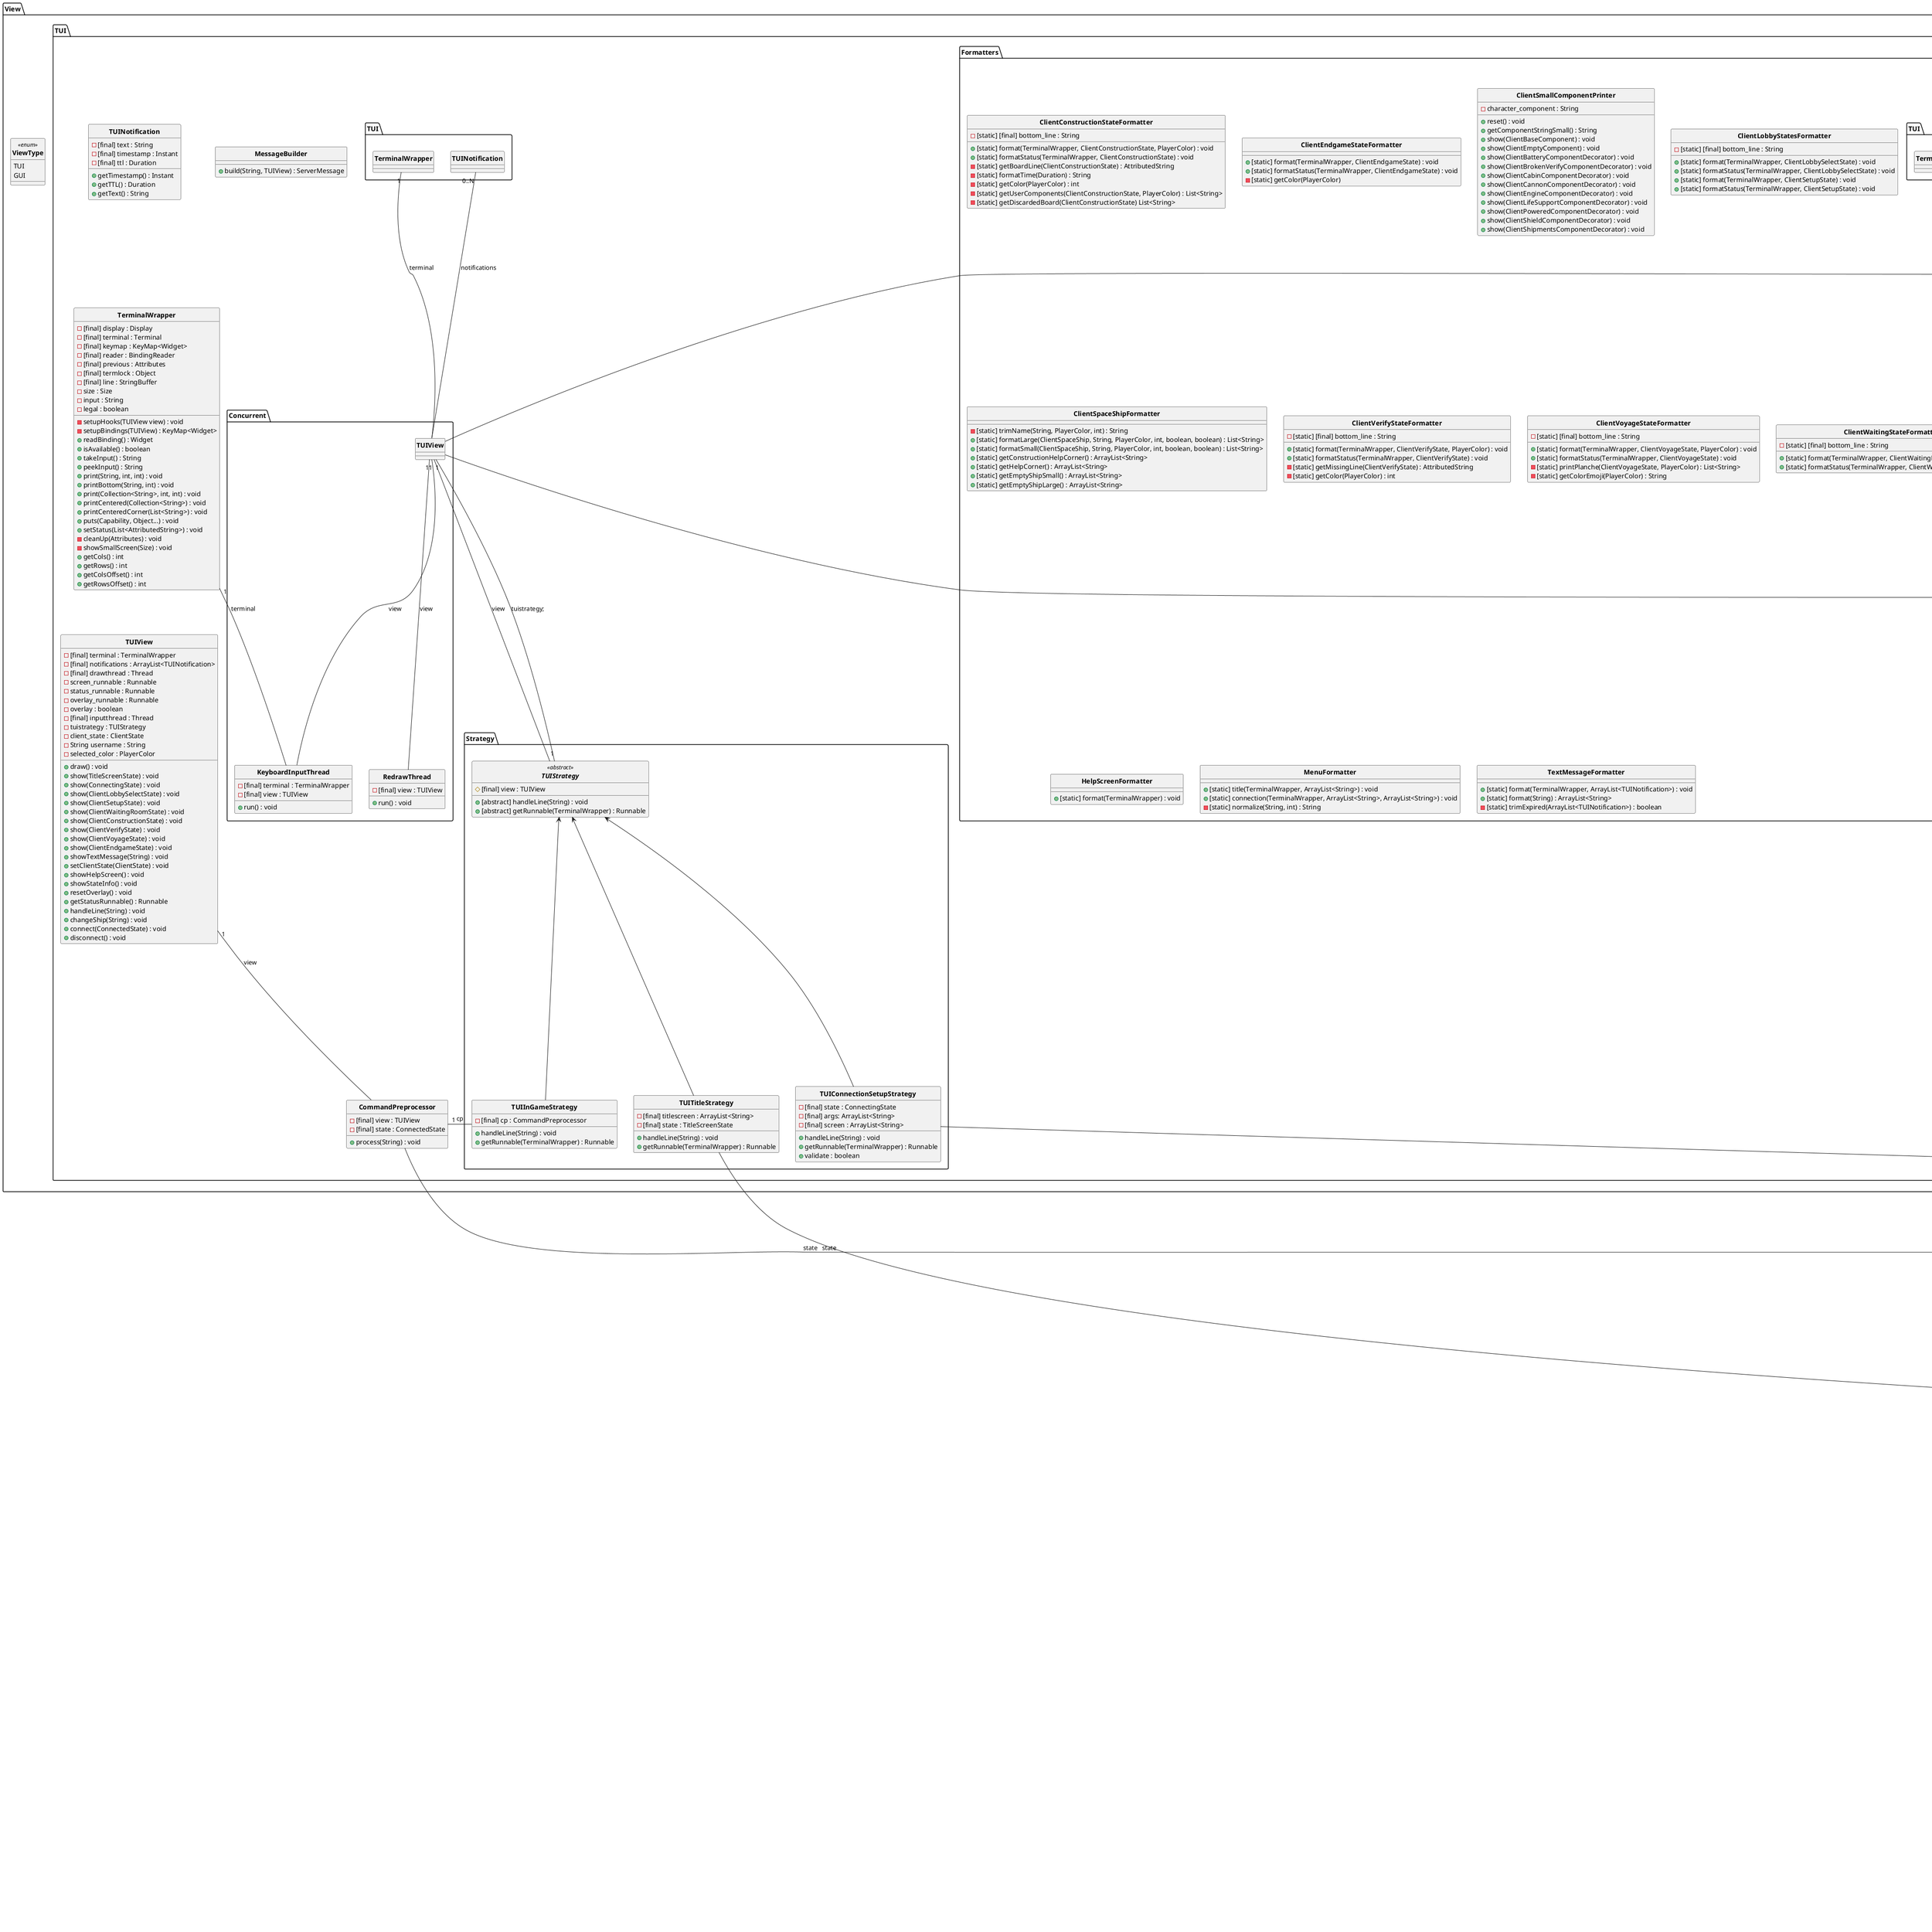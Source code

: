 @startuml uml_complete
hide circle
skinparam classFontStyle bold
skinparam groupInheritance 1
set separator ::
skinparam classAttributeIconSize 12

package Model {

    package Cards {

        package State {

            Model::State::VoyageState --d-- CardState:state
            abstract CardState {
                {method} + init(ClientState) : void
                {method} + [abstract] validate() : void
                {method} + [abstract] getClientCardState() : ClientCardState
                {method} + [abstract] getNext() : CardState
                {method} + transition() : void
                {method} + setNewShipCentre(Player, ShipCoords) : void
                {method} + turnOn(Player, ShipCoords, ShipCoords) : void
                {method} + removeCrew(Player, ShipCoords): void
                {method} + moveCargo(Player, ShipmentType, ShipCoords, ShipCoords) : void
                {method} + takeCargo(Player, ShipmentType, ShipCoords) : void
                {method} + discardCargo(Player, ShipmentType, ShipCoords) : void
                {method} + selectLanding(Player, int) : void
                {method} + progressTurn(Player) : void
                {method} + setTakeReward(Player, boolean) : void
                {method} + connect(Player) : void
                {method} + disconnect(Player) : void
            }

            CardState ^.r AbandonedShipAnnounceState
            class AbandonedShipAnnounceState {
                {field} [final] card : AbandonedShipCard
                {field} [final] list : List<Player>
                {field} responded : boolean
                {field} id : int
                {method} + init(ClientState) : void
                {method} + validate(ServerMessage) : void
                {method} + getClientCardState() : ClientCardState
                {method} + getNext() : CardState
                {method} + selectLanding(Player, int) : void
                {method} + disconnect(Player) : void
            }

            CardState ^.. AbandonedShipRewardState
            class AbandonedShipRewardState {
                {field} [final] card : AbandonedShipCard
                {field} [final] list : List<Player>
                {field} coords : List<ShipCoords>
                {field} responded : boolean
                {method} + init(ClientState) : void
                {method} + validate(ServerMessage) : void
                {method} + getClientCardState() : ClientCardState
                {method} + getNext() : CardState
                {method} + removeCrew(Player, ShipCoords) : void
                {method} + disconnect(Player) : void
            }

            CardState ^.l AbandonedStationAnnounceState
            class AbandonedStationAnnounceState {
                {field} [final] card : AbandonedStationCard
                {field} [final] list : List<Player>
                {field} responded : boolean
                {field} id : int
                {method} + init(ClientState) : void
                {method} + validate(ServerMessage) : void
                {method} + getClientCardState() : ClientCardState
                {method} + getNext() : CardState
                {method} + selectLanding(Player, int) : void
                {method} + disconnect(Player) : void
            }

            CardState ^.. AbandonedStationRewardState
            class AbandonedStationRewardState {
                {field} [final] card : AbandonedStationCard
                {field} [final] list : List<Player>
                {field} responded : boolean
                {method} + init(ClientState) : void
                {method} + validate(ServerMessage) : void
                {method} + getClientCardState() : ClientCardState
                {method} + getNext() : CardState
                {method} + takeCargo(Player, ShipmentType, ShipCoords) : void
                {method} + moveCargo(Player, ShipmentType, ShipCoords, ShipCoords) : void
                {method} + discardCargo(Player, ShipmentType, ShipCoords) : void
                {method} + progressTurn(Player) : void
                {method} + disconnect(Player) : void

            }

            CardState ^.r CombatZoneAnnounceState
            class CombatZoneAnnounceState {
                {field} [final] card_id : int
                {field} [final] sections : List<CombatZoneSection>
                {field} [final] shots : ProjectileArray
                {field} awaiting : List<Player>
                {field} target : Player
                {method} + init(ClientState) : void
                {method} + validate(ServerMessage) : void
                {method} + getClientCardState() : ClientCardState
                {method} + getNext() : CardState
                {method} + turnOn(Player, ShipCoords, ShipCoords) : void
                {method} + progressTurn(Player) : void
                {method} + disconnect(Player) : void
            }

            CardState ^.. CombatZonePenaltyState
            class CombatZonePenaltyState {
                {field} [final] card_id : int
                {field} [final] sections : List<CombatZoneSection>
                {field} [final] shots : ProjectileArray
                {field} target : Player
                {field} [final] required : int[]
                {field} responded : boolean
                {field} coords : List<ShipCoords>
                {method} + init(ClientState) : void
                {method} + validate(ServerMessage) : void
                {method} + getClientCardState() : ClientCardState
                {method} + getNext() : CardState
                {method} + turnOn(Player, ShipCoords, ShipCoords) : void
                {method} + progressTurn(Player) : void
                {method} + removeCrew(Player, ShipCoords) : void
                {method} + discardCargo(Player, ShipmentType, ShipCoords) : void
                {method} + disconnect(Player) : void
            }

            CardState ^.l CombatZoneSelectShipState
            class CombatZoneSelectShipState {
                {field} [final] card_id : int
                {field} [final] sections : ArrayList<CombatZoneSection>
                {field} [final] shots : ProjectileArray
                {field} [final] target : Player
                {method} + init(ClientState) : void
                {method} + validate(ServerMessage) : void
                {method} + getClientCardState() : ClientCardState
                {method} + getNext() : CardState
                {method} + selectBlob(Player, ShipCoords) : void
                {method} + disconnect(Player) : void
            }

            CardState ^.. EpidemicState
            class EpidemicState {
                {field} [final] card : EpidemicCard
                {field} [final] awaiting : List<Player>
                {method} + init(ClientState) : void
                {method} + validate(ServerMessage) : void
                {method} + getClientCardState() : ClientCardState
                {method} + getNext() : CardState
                {method} + progressTurn(Player) : void
                {method} + disconnect(Player) : void
            }

            CardState ^.r MeteorAnnounceState
            class MeteorAnnounceState {
                {field} [final] card_id : int
                {field} [final] left : ProjectileArray
                {field} [final] awaiting : List<Player>
                {field} broke_cabin : boolean
                {method} + init(ClientState) : void
                {method} + validate(ServerMessage) : void
                {method} + getClientCardState() : ClientCardState
                {method} + getNext() : CardState
                {method} + turnOn(Player, ShipCoords, ShipCoords) : void
                {method} + progressTurn(Player) : void
                {method} + disconnect(Player) : void
            }

            CardState ^.. MeteorSelectShipState
            class MeteorSelectShipState {
                {field} [final] card_id : int
                {field} [final] left : ProjectileArray
                {method} + init(ClientState) : void
                {method} + validate(ServerMessage) : void
                {method} + getClientCardState() : ClientCardState
                {method} + getNext() : CardState
                {method} + selectBlob(Player, ShipCoords) : void
                {method} + disconnect(Player) : void
            }

            CardState ^.l OpenSpaceState
            class OpenSpaceState {
                {field} [final] card : OpenSpaceCard
                {field} [final] awaiting : List<Player>
                {method} + init(ClientState) : void
                {method} + validate(ServerMessage) : void
                {method} + getClientCardState() : ClientCardState
                {method} + getNext() : CardState
                {method} + turnOn(Player, ShipCoords, ShipCoords) : void
                {method} + progressTurn(Player) : void
                {method} + disconnect(Player) : void
            }

            CardState ^.. PiratesAnnounceState
            class PiratesAnnounceState {
                {field} [final] card : PiratesCard
                {field} [final] list : List<Player>
                {field} responded : boolean
                {field} result : boolean
                {method} + init(ClientState) : void
                {method} + validate(ServerMessage) : void
                {method} + getClientCardState() : ClientCardState
                {method} + getNext() : CardState
                {method} + turnOn(Player, ShipCoords, ShipCoords) : void
                {method} + progressTurn(Player) : void
                {method} + disconnect(Player) : void
            }

            CardState ^.r PiratesSelectShipState
            class PiratesSelectShipState {
                {field} [final] card : PiratesCard
                {field} [final] list : List<Player>
                {field} [final] shots : ProjectileArray
                {method} + init(ClientState) : void
                {method} + validate(ServerMessage) : void
                {method} + getClientCardState() : ClientCardState
                {method} + getNext() : CardState
                {method} + selectBlob(Player, ShipCoords) : void
                {metohd} + disconnect(Player) : void
            }

            CardState ^.. PiratesPenaltyState
            class PiratesPenaltyState {
                {field} [final] card : PiratesCard
                {field} [final] list : List<Player>
                {field} [final] shots : ProjectileArray
                {field} responded : boolean
                {method} + init(ClientState) : void
                {method} + validate(ServerMessage) : void
                {method} + getClientCardState() : ClientCardState
                {method} [protected] getNext() : CardState
                {method} + turnOn(Player, ShipCoords, ShipCoords) : void
                {method} + progressTurn(Player) : void
                {method} + disconnect(Player) : void
            }

            CardState ^.l PiratesRewardState
            class PiratesRewardState {
                {field} [final] card : PiratesCard
                {field} [final] list : List<Player>
                {field} responded : boolean
                {field} took_reward : boolean
                {method} + init(ClientState) : void
                {method} + validate(ServerMessage) : void
                {method} + getClientCardState() : ClientCardState
                {method} [protected] getNext() : CardState
                {method} + setTakeReward(Player, boolean) : void
                {method} + disconnect(Player) : void
            }

            CardState ^.. PlanetAnnounceState
            class PlanetAnnounceState {
                {field} [final] card : PlanetCard
                {field} [final] list : List<Player>
                {field} responded : boolean
                {field} id : int
                {method} + init(ClientState) : void
                {method} + validate(ServerMessage) : void
                {method} + getClientCardState() : ClientCardState
                {method} + getNext() : CardState
                {method} + selectLanding(Player, int) : void
                {method} + disconnect(Player) : void
            }

            CardState ^.r PlanetRewardState
            class PlanetRewardState {
                {field} [final] card : PlanetCard
                {field} [final] list : List<Player>
                {field} [final] id : int
                {field} responded : boolean
                {method} + init(ClientState) : void
                {method} + validate(ServerMessage) : void
                {method} + getClientCardState() : ClientCardState
                {method} + getNext() : CardState
                {method} + takeCargo(Player, ShipmentType, ShipCoords) : void
                {method} + moveCargo(Player, ShipmentType, ShipCoords, ShipCoords) : void
                {method} + discardCargo(Player, ShipmentType, ShipCoords) : void
                {method} + progressTurn(Player) : void
                {method} + disconnect(Player) : void
            }

            CardState ^.. SlaversAnnounceState
            class SlaversAnnounceState {
                {field} [final] card : SlaversCard
                {field} [final] list : List<Player>
                {field} responded : boolean
                {field} result : boolean
                {method} + init(ClientState) : void
                {method} + validate(ServerMessage) : void
                {method} + getClientCardState() : ClientCardState
                {method} + getNext() : CardState
                {method} + turnOn(Player, ShipCoords, ShipCoords) : void
                {method} + progressTurn(Player) : void
                {method} + disconnect(Player) : void
            }

            CardState ^.l SlaversLoseState
            class SlaversLoseState {
                {field} [final] card : SlaversCard
                {field} [final] list : List<Player>
                {field} responded : boolean
                {field} coords : List<ShipCoords>
                {method} + init(ClientState) : void
                {method} + validate(ServerMessage) : void
                {method} + getClientCardState() : ClientCardState
                {method} + getNext() : CardState
                {method} + removeCrew(Player, ShipCoords) : void
                {method} + disconnect(Player) : void
            }

            CardState ^.. SlaversRewardState
            class SlaversRewardState {
                {field} [final] card : SlaversCard
                {field} [final] list : List<Player>
                {field} responded : boolean
                {field} took_reward : boolean
                {method} + init(ClientState) : void
                {method} + validate(ServerMessage) : void
                {method} + getClientCardState() : ClientCardState
                {method} + getNext() : CardState
                {method} + setTakeReward(Player, boolean) : void
                {method} + disconnect(Player) : void
            }

            CardState ^.r SmugglersAnnounceState
            class SmugglersAnnounceState {
                {field} [final] card : SmugglersCard
                {field} [final] list : List<Player>
                {field} responded : boolean
                {field} result : boolean
                {method} + init(ClientState) : void
                {method} + validate(ServerMessage) : void
                {method} + getClientCardState() : ClientCardState
                {method} + getNext() : CardState
                {method} + turnOn(Player, ShipCoords, ShipCoords) : void
                {method} + progressTurn(Player) : void
                {method} + disconnect(player) : void
            }

            CardState ^.. SmugglersLoseState
            class SmugglersLoseState {
                {field} [final] card : SmugglersCard
                {field} [final] list : List<Player>
                {field} [final] required : int[]
                {field} responded : boolean
                {method} + init(ClientState) : void
                {method} + validate(ServerMessage) : void
                {method} + getClientCardState() : ClientCardState
                {method} + getNext() : CardState
                {method} + discardCargo(Player, ShipmentType, ShipCoords) : void
                {method} + disconnect(Player) : void
            }

            CardState ^.l SmugglersRewardState
            class SmugglersRewardState {
                {field} [final] card : SmugglersCard
                {field} [final] list : List<Player>
                {field} responded : boolean
                {field} took_reward : boolean
                {method} + init(ClientState) : void
                {method} + validate(ServerMessage) : void
                {method} + getClientCardState() : ClientCardState
                {method} + getNext() : CardState
                {method} + takeCargo(Player, ShipmentType, ShipCoords) : void
                {method} + moveCargo(Player, ShipmentType, ShipCoords, ShipCoords) : void
                {method} + discardCargo(Player, ShipmentType, ShipCoords) : void
                {method} + progressTurn(Player) : void
                {method} + disconnect(Player) : void
            }

            CardState ^.. StardustState
            class StardustState {
                {field} [final] card : StardustCard
                {field} awaiting : List<Player>
                {method} + init(ClientState) : void
                {method} + validate(ServerMessage) : void
                {method} + getClientCardState() : ClientCardState
                {method} + getNext() : CardState
                {method} + progressTurn(Player) : void
            }

            CardState ^.r SelectShipReconnectState
            class SelectShipReconnectState {
                {field} [final] resume : CardState
                {field} [final] awaiting : Player
                {method} + init(ClientState) : void
                {method} + validate(ServerMessage) : void
                {method} + getClientCardState() : ClientCardState
                {method} + getNext() : CardState
                {method} + selectBlob(Player, ShipCoords) : void
                {method} + disconnect(Player) : void
            }
        }

        package Utils {

            class CombatZoneSection {
                {field} [final] criteria : CombatZoneCriteria
                {field} [final] penalty : CombatZonePenalty
                {field} [final] amount : int
                {method} + getCriteria)() : CombatZoneCriteria
                {method} + getPenalty() : CombatZonePenalty
                {method} + getAmount() : int
            }

            class Planet {
                {field} [final] contains : int[]
                {field} [final] visited : boolean
                {method} + getContains() : int[]
                {method} + visit() : void
                {method} + getVisited() : boolean
                {method} + getTotalContains() : int
            }
            
            class Projectile {
                {field} [final] direction : ProjectileDirection
                {field} [final] dimension : ProjectileDimension
                {field} [final] offset : int
                {method} + getDirection() : ProjectileDirection
                {method} + getDimension() : PrjectileDimension
                {method} + getOffset() : int
            }         

            class ProjectileArray {
                {field} [field] projectiles : List<Projectile>
                {method} + getProjectiles : List<Projectile>
            }
        }

        package Visitors {
            
            class ContainerMoveValidationVisitor {
                {field} [final] searching_for : ShipmentType
                {field} found : boolean
                {method} + visit(StorageComponent) : void
            }

            class ContainsLoaderVisitor {
                {field} [final] ship : SpaceShip
                {field} [final] cargo : ShipmentType
                {method} + visit(StorageComponent) : void
            }
            
            class ContainsRemoveVisitor {
                {field} [final] searching : shipmentType
                {method} + visit(StorageComponent) : void
                {method} + visit(BatteryCompoent) : void
            }

            class CrewRemoveVisitor {
                {field} [final] ship : SpaceShip
                {field} searching : ShipmentType
                {method} + changeType(ShipmentType) : void
                {method} + visit(CabinComponent) : void
                {method} + visit(AlienLifeSupportComponent) : void
            }

            class LargeMeteorVisitor {
                {field} d : ProjectileDirection
                {field} found_cannon : boolean
                {method} + visit(CannonComponent) : void
            }

        }

        interface iCard <<interface>> {
            {method} getId() : int
            {method} getDays() : int
            {method} getState(VoyageState) : CardState
            {method} getExhausted() : boolean
        }

        iCard^--Card
        abstract Card <<abstract>> {
            {field} id : int
            {field} days : int
            {field} exhausted : boolean
            {method} + getId() : int
            {method} + getDays() : int
            {method} + getExhausted() : boolean
            {method} [protected] exhaust() : void
        }

        Card ^.r AbandonedShipCard
        class AbandonedShipCard {
            {field} credits_gained : int
            {field} crew_lost : int
            {method} + getState(VoyageState) : CardState
            {method} + getCredits() : int
            {method} + getCrewLost() : int
            {method} + apply(VoyageState, Player, int) : void
        }

        Card ^.. AbandonedStationCard
        class AbandonedStationCard {
            {field} planet : Planet
            {field} crew : int
            {method} + getState(VoyageState) : CardState
            {method} + getPlanet() : Planet
            {method} + getCrewLost() : int
            {method} + apply(VoyageState, Player, int) : void
        }

        Card ^.l CombatZoneCard
        class CombatZoneCard {
            {field} sections : List<CombatZoneSection>
            {field} shots : ProjectileArray
            {method} + getState(VoyageState) : C
        }

        Card ^.. EpidemicCard
        class EpidemicCard {
            {method} + getState(VoyageState) : CardState
            {method} + apply(VoyageState, Player) : void
        }

        Card ^.r MeteorSwarmCard
        class MeteorSwarmCard {
            {field} meteorites : ProjectileArray
            {method} + getState(VoyageState) : CardState
            {method} + getMeteorites() : ProjectileArray
            {method} + apply(VoyageState, Projectile) : void
        }

        Card ^.. OpenSpaceCard
        class OpenSpaceCard {
            {method} + getState(VoyageState) : CardState
            {method} + apply(VoyageState, Player) : void
        }

        Card ^.l PiratesCard
        class PiratesCard {
            {field} [final] shots : ProjectileArray
            {field} [field] credits : int
            {field} [final] min_power : int
            {method} + getState(VoyageState) : CardState
            {method} + getCredits() : int
            {method} + getShots() : ProjectileArray
            {method} + apply(VoyageState, Player) : void
        }

        Card ^.. PlanetCard
        class PlanetCard {
            {field} [final] planets : List<Planet>
            {field} [final] left : int
            {method} + getState(VoyageState) : CardState
            {method} + getVisited() : List<boolean>
            {method} + getPlanet() : Planet
            {method} + getSize() : int
            {method} + apply(Player, int) : void
        }

        Card ^.r SlaversCard
        class SlaversCard {
            {field} [final] min_power : int
            {field} [final] crew_penalty : int
            {field} [final] credits : int
            {method} + getState(VoyageState) : CardState
            {method} + getCrewLost() : int
            {method} + getCredits() : int
            {method} + apply(VoyageState, Player) : void
        }

        Card ^.. SmugglersCard
        class SmugglersCard {
            {field} [final] reward : planet
            {field} [final] cargo_taken : int
            {field} [field] min_power : int
            {method} + getState(VoyageState) : CardState
            {method} + getReward() : Planet
            {method} + getCargoPenalty() : int
            {method} + apply(player) : void
        }

        Card ^.l StardustCard
        class StardustCard {
            {method} + getState(VoyageState) : CardState
            {method} + apply(VoyageState, Player) : void
        }
    }

    Components::Visitors::iVisitor .. ContainsLoaderVisitor
    Components::Visitors::iVisitor .. ContainsRemoveVisitor
    Components::Visitors::iVisitor .. CrewRemoveVisitor
    Components::Visitors::iVisitor .. LargeMeteorVisitor

    package Board {

        interface iCards <<interface>> {
            {method} pullCard() : iCard
            {method} getLeft() : int
            {method} getConstructionCards : List<Integer>
        }

        iCards ^--  TestFlightCards
        class TestFlightCards {
            {field} [final] cards : ArrayDeque<iCard>
            {method} + pullCard() : iCard
            {method} + getLeft() : int
            {method} + getConstructionCards : List<Integer>
        }

        iCards ^--  LevelTwoCards
        class LevelTwoCards {
            {field} cards : ArrayDeque<iCard>
            {field} construction_cards : ArrayList<Integer>
            {method} + pullCard() : iCard
            {method} + getLeft() : int
            {method} + getConstructionCards : List<Integer>
        }

        interface iCommonBoard <<interface>> {
            {method} getCoveredSize() : int
            {method} pullComponent() : BaseComponent
            {method} discardComponent(BaseComponent) : void
            {method} pullDiscarded(int) : BaseComponent
            {method} getDiscarded() : ArrayList<Integer>
        }

        iCommonBoard^..CommonBoard
        class CommonBoard {
            {field} [final] covered_components : ArrayDeque<BaseComponent>
            {field} [final] discarded_components : HashMap<Integer, BaseComponent>
            {method} + getCoveredSize() : int
            {method} + pullComponent() : BaseComponent
            {method} + discardComponent(BaseComponent) : void
            {method} + pullDiscarded(int) : BaseComponent
            {method} + getDiscarded() : ArrayList<Integer>
        }

        interface iPlanche <<interface>> {
            {method} getPlayerPosition(Player) : int
            {method} getPlayerAt(int) : Player
            {method} movePlayer(VoyageState, Player, int) : void
            {method} loseGame(Player) : void
        }


        iPlanche^..Planche
        class Planche{
            {field} [final] planche : HashMap<Player, Integer>
            {field} [final] length : int
            {method} + getPlayerPosition(Player) : int
            {method} + getPlayerAt(int) : Player
            {method} + movePlayer(VoyageState, Player, int) : void
            {method} + loseGame(Player) : void
        }
    }

    package Components {
        
        package Visitors {

            interface iVisitor <<interface>> {
                {method} + visit(CabinComponent) : void
                {method} + visit(EngineComponent) : void
                {method} + visit(AlienLifeSupportComponent) : void
                {method} + visit(CannonComponent) : void
                {method} + visit(StorageComponent) : void
                {method} + visit(BatteryComponent) : void
                {method} + visit(ShieldComponent) : void
                {method} + visit(EmptyComponent) : void
                {method} + visit(StructuralComponent) : void
                {method} + visit(StartingCabinComponent) : void
            }

            iVisitor^..CabinVisitor
            class CabinVisitor {
                {field} type : AlienType
                {method} + getSupportedType() : AlienType
                {method} + visit(AlienLifeSupportComponent) : void
            }

            iVisitor^--CrewSetVisitor
            class CrewSetVisitor {
                {field} [field] ship : SpaceShip
                {field} [field] type : AlienType
                {method} + visit(CabinComponent) : void
            }

            iVisitor^..EnergyVisitor
            class EnergyVisitor {
                {field} positive : boolean
                {field} found_battery : boolean
                {field} powerable : boolean
                {field} has_battery : boolean
                {method} + visit(BaseComponent) : void
                {method} + getFoundBatteryComponent() : boolean
                {method} + getPowerable() : boolean
                {method} + hasBattery() : boolean
                {method} + toggle() : void
            }

            iVisitor^..FreeSpaceVisitor
            class FreeSpaceVisitor {
                {field} isfree : boolean
                {method} + visit(BaseComponent) : void
                {method} + getSpaceIsFree() : boolean
            }

            class LifeSupportUpdateVisitor {
                {field} [final] type : AlienType
                {field} still_alive : boolean
                {method} + getStillAlive() : boolean
                {method} + visit(CabinComponent) : void
                {method} + visit(AlienLifeSupportComponent) : void
            }

            iVisitor^..SpaceShipUpdateVisitor
            class SpaceShipUpdateVisitor {
                {field} [final] containers : int[]
                {field} [final] crew_members : int[]
                {field} [field] directions : boolean[]
                {field} engine_power : int
                {field} cannon_power : double
                {method} + visit(BaseComponent) : void
                {method} + getEnginePower() : int
                {method} + getCannonPower() : double
                {method} + getContainers() : int[]
                {method} + getCrewMembers() : int[]
                {method} + getDirections() : boolean[]
            }
        
        }

        abstract BaseComponent <<abstract>> {
            {field} [final] id : int
            {field} [final] connectors : ConnectorType[]
            {field} [protected] coords : ShipCoords
            {field} rotation : ComponentRotation
            {method} + getID() : int
            {method} + getConnectors() : ConnectorType[]
            {method} + getRotation() : ComponentRotation
            {method} + rotate(ComponentRotation) : void
            {method} + verify(SpaceShip) : boolean
            {method} + getConnector(ComponentRotation) : ConnectorType
            {method} + getCoords() : ShipCoords
            {method} + powerable() : boolean
            {method} + [abstract] onCreation(SpaceShip, ShipCoords) : void
            {method} + [abstract] onDelete(SpaceShip) : void
            {method} + [abstract] getClientComponent() : ClientComponent
            {method} + [abstract] check(iVisitor) : void
            {method} + getConnectedComponents(SpaceShip) : BaseComponent[]


        }

        BaseComponent ^.l AlienLifeSupportComponent
        class AlienLifeSupportComponent{
          
			{field} - type: AlienType
			{method} + check(iVisitor) : void
			{method} + getType() : AlienType
			{method} + onCreation(SpaceShip) : void
			{method} + onDelete(SpaceShip) : void
			{method} + getClientComponent() : ClientComponent
		}

        BaseComponent ^.. BatteryComponent
        class BatteryComponent {
			{field} - contains : int
			{field} - max : int
			{method} + check(iVisitor) : void
			{method} + getContains() : int
			{method} + getCapacity() : int
			{method} + takeOne() : void
			{method} + putOne() : void
			{method} + onCreation(SpaceShip) : void
			{method} + onDelete(SpaceShip) : void
			{method} + getClientComponent() : ClientComponent
		}

        BaseComponent ^.r CabinComponent
        class CabinComponent{
			{field} - crew_number : int
			{field} - crew_type : AlienType
		   	{method} + check(iVisitor) : void
			{method} + getCrew() : int
			{method} + getCrewType() : AlienType			
			{method} + setCrew(SpaceShip, int, AlienType) : void
			{method} + onCreation(SpaceShip) : void
			{method} + onDelete(SpaceShip) : void
			{method} + getClientComponent() : ClientComponent
		}

        BaseComponent ^.. StartingCabinComponent
        class StartingCabinComponent{
			{field} - color : PlayerColor
			{field} - crew_number : int
		   	{method} + check(iVisitor) : void
			{method} + getCrew() : int
			{method} + getCrewType() : AlienType		
			{method} + getColor() : PlayerColor
			{method} + setCrew(SpaceShip, int, AlienType)
			{method} + onCreation(SpaceShip) : void
			{method} + onDelete(SpaceShip) : void
			{method} + getClientComponent() : ClientComponent
		}

        BaseComponent ^.l CannonComponent
        class CannonComponent{			
			{field} - max_power : int
			{field} - powered : boolean
			{field} - powerable : boolean
			{method} + check(iVisitor) : void
			{method} + verify(SpaceShip) : boolean
			{method} + turnOn() : void
			{method} + turnOff() : void
			{method} + getCurrentPower() : int
			{method} + getPower() : int
			{method} + powerable() : boolean		
			{method} + onCreation(SpaceShip) : void
			{method} + onDelete(SpaceShip) : void
			{method} + getClientComponent() : ClientComponent
		}

        BaseComponent ^.. EmptyComponent
        class EmptyComponent{
			{method} + verify(SpaceShip) : boolean
			{method} + check(iVisitor) : void
			{method} + getConnectors() : ConnectorType[]
			{method} + onCreation(SpaceShip) : void
			{method} + onDelete(SpaceShip) : void
			{method} + getClientComponent() : ClientComponent
		}

        BaseComponent ^.r EngineComponent
        class EngineComponent{
			{field} - max_power : int
			{field} - powered : boolean
			{field} - powerable : boolean
			{method} + verify(SpaceShip) : boolean
			{method} + check(iVisitor) : void
			{method} + turnOn() : void
			{method} + turnOff() : void
			{method} + getCurrentPower() : int
			{method} + getPower() : int
			{method} + powerable() : boolean		
			{method} + onCreation(SpaceShip) : void
			{method} + onDelete(SpaceShip) : void
			{method} + getClientComponent() : ClientComponent
		}

        BaseComponent ^.. ShieldComponent
        class ShieldComponent{
			{field} - powered : boolean
			{method} + check(iVisitor) : void
			{method} + turnOn() : void
			{method} + turnOff() : void
			{method} + getPowered() : boolean
			{method} + powerable() : boolean	
			{method} + onCreation(SpaceShip) : void
			{method} + onDelete(SpaceShip) : void
			{method} + getShield() : ShieldType
			{method} + getClientComponent() : ClientComponent

		}
        
		BaseComponent ^.l StorageComponent
        class StorageComponent{
			{field} - [final] shipment : int []
			{field} - [final] type : StorageType
			{field} - currently_full : int
			{method} + putIn(ShipmentType) : void
			{method} + takeOut(ShipmentType) : boolean
			{method} + howMany(ShipmentType) : int
			{method} + getFreeSpaces() : int
			{method} + getSpecial() : boolean
			{method} + getCapacity() : int
			{method} + onCreation(SpaceShip) : void
			{method} + onDelete(SpaceShip) : void
			{method} + check(iVisitor) : void
			{method} + getClientComponent() : ClientComponent

		}
        BaseComponent ^.. StructuralComponent
        class StructuralComponent{
			{method} + check(iVisitor) : void
			{method} + onCreation(SpaceShip) : void
			{method} + onDelete(SpaceShip) : void
			{method} + getClientComponent() : ClientComponent
		}

    }

    package Player {

        SpaceShip --u-- Player:ship
        class Player {
            {field} [final] username : String
            {field} [final] color : PlayerColor
            {field} [transient] descriptor : ClientDescriptor
            {field} credits : int
            {field} retired : boolean
            {field} disconnected : boolean
            {method} + getUsername() : String
            {method} + getColor() : String
            {method} + retire() : void
            {method} + getRetired : boolean
            {method} + reconnect() : void
            {method} + disconnect() : void
            {method} + getDisconnected() : boolean
            {method} + giveCredits(int) : int
            {method} + getCredits() : int
            {method} + finalScore() : void
            {method} + reconnect(ClientDescriptor) : void
            {method} + getSpaceShip() : SpaceShip
            {method} + bindDescriptor(ClientDescriptor) : void
            {method} + getDescriptor() : ClientDescriptor
            {method} + voyageInfo(iPlanche) : String
            {method} + equals : boolean
        }


        BaseComponent --u-- SpaceShip:"components[][]"
        class SpaceShip {
            {field} [final] player : Player
            {field} [final] storage_coords : ArrayList<ShipCoords>
            {field} [final] cabin_coords : ArrayList<ShipCoords>
            {field} [final] battery_coords : ArrayList<ShipCoords>
            {field} [final] powerable_coords : ArrayList<ShipCoords>
            {field} [final] type : GameModeType
            {field} [final] empty : BaseComponent
            {field} blobs : ArrayList<ArrayList<ShipCoords>>
            {field} crew : int[]
            {field} center : ShipCoords
            {field} containers : int[]
            {field} shielded_directions : boolean[]
            {field} cannon_power : double
            {field} engine_power : int
            {method} + getType() : GameModeType
            {method} + getCrew() : int[]
            {method} + bulkVerify() : VerifyResult[][]
            {method} + bulkVerifyResult() : boolean
            {method} + getBlobsSize() : int
            {method} + updateShipBlobs() : void
            {method} + verifyBlob(VerifyResult[][]) : ArrayList<ShipCoords>
            {method} + selectShipBlob(ShipCoords) : void
            {method} + addComponent(BaseComponent, ShipCoords) : void
            {method} + removeComponent(ShipCoords) : void
            {method} + updateShip() : void
            {method} + resetPower() : void
            {method} + turnOn(ShipCoords, ShipCoords) : void
            {method} + getComponent : BaseComponent
            {method} + getCannonPower() : double
            {method} + getEnginePower() : int
            {method} + getEnergyPOwer() : int
            {method} + getShieldedDirections() : int
            {method} + getHeight() : int
            {method} + getWidth() : int
            {method} + getEmpty() : BaseComponent
            {method} + addStorageCoords(ShipCoords) : void
            {method} + delStorageCoords(ShipCoords) : void
            {method} + addCabinCoords(ShipCoords) : void
            {method} + delCabinCoords(ShipCoords) : void
            {method} + addBatteryCoords(ShipCoords) : void
            {method} + delBatteryCoords(ShipCoords) : void
            {method} + addPowerableCoords(ShipCoords) : void
            {method} + delPowerableCoords(ShipCoords) : void
            {method} + getTotalCrew() : int
            {method} + findConnectedCabins() : ArrayList<ShipCoords>
            {method} + countExposedConnectors() : int
            {method} + handleMeteorite(Projectile) : void
            {method} + handleShot(Projectile) : void
            {method} + normalizeRoll(ProjectileDirection, int) : int
            {method} + getFirst(ProjectileDirection, int) : ShipCoords
            {method} + constrctCol(int) : BaseComponent[]
            {method} + findCannon(ProjectileDirection, int) : boolean
            {method} + getContains() : int[]
            {method} + isCabin(ShipCoords) : boolean
            {method} + getClientSpaceShip() : ClientSpaceShip
        }

        ShipCoords <-- "1" Components::BaseComponent
        class ShipCoords{
            {field} [final] x : int
            {field} [final] y : int
            {field} [final] type : GameModeType
            {method} + getType() : GameModeType
            {method} + getNextTo() : ShipCoords[]
            {method} + up() : ShipCoords
            {method} + down() : ShipCoords
            {method} + right() : ShipCoords
            {method} + left() : ShipCoords
            {method} + toString() : String
            {method} + equals(Object) : boolean
        }

    }

    package State {
        
        Model::Player::Player "0..n" --r-- GameState:players
        abstract GameState <<abstract>> {
            {field} # [final] model : ModelInstance 
            {field} # [final] type : GameModeType
            {field} # [final] count : PlayerCount
            {field} # [final] players : List<Player>
            {method} + [abstract] validate(ServerMessage message) : void
            {method} + [abstract] getNext() : GameState 
            {method} + [abstract] getClientState() : ClientState
            {method} + [abstract] toSerialize() : boolean
            {method} + [abstract] toString() : String
            {method} + [abstract] getOngoingEntry(int) : ClientGameListEntry
            {method} + init() : void
            {method} + broadcastMessage(ClientMessage) : void
            {method} + transition() : void
            {method} + getCount() : PlayerCount
            {method} + getPlayer(PlayerColor) : Player
            {method} + getType() : GameModeType
            {method} + getModelID() : int
            {method} + connect(ClientDescriptor client) : void
            {method} + disconnect(ClientDescriptor client) : void
            {method} + connect(Player) : void
            {method} + disconnect(Player) : void
            {method} + sendContinue(Player) : void
            {method} + putComponent(Player, ShipCoords coords) : void
            {method} + takeComponent(Player) : void
            {method} + takeDiscarded(Player, int) : void
            {method} + reserveComponent(Player) : void
            {method} + discardComponent(Player, int) : void
            {method} + toggleHourglass(Player) : void
            {method} + removeComponent(Player, ShipCoords coords) : void
            {method} + setCrewType(Player, ShipCoords coords, AlienType type) : void
            {method} + giveUp(Player) : void
            {method} + selectBlob(Player, ShipCoords) : void
            {method} + getCardState(Player) : CardState
        }

        GameState ^... WaitingState
        class WaitingState {
            {field} - [final] connected : List<ClientDescriptor>
            {field} - [final] count : PlayerCount
            {method} + validate(ServerMessage message) : void
            {method} + getNext() : GameState 
            {method} + getClientState() : ClientState 
            {method} + init() : void
            {method} + connect(ClientDescriptor client) : void
            {method} + disconnect(ClientDescriptor client) : void
        }

        GameState ^-- ResumeWaitingState
        class ResumeWaitingState {
            {field} - [final] next : GameState
            {field} - [final] awaiting : HashMap<String, ClientDescriptor>
            {field} - [final] count : PlayerCount
            {method} + validate(ServerMessage message) : void
            {method} + getNext() : GameState
            {method} + getClientState() : ClientState
            {method} + init() : void
            {method} - resumeState() : void
            {method} + toSerialize() : boolean
            {method} + connect(ClientDescriptor) : void
            {method} + disconnect(ClientDescriptor) : void
            {method} + toString() : String
            {method} + getOngoingEntry(int) : ClientGameListEntry
        }

        GameState ^... ConstructionState
        iCommonBoard --u---- ConstructionState:board
        iCards "1" --u---- ConstructionState:voyage_deck
        abstract ConstructionState <<abstract>> {
            {field} [final] building : ArrayList<Player>
            {field} [final] finished : ArrayList<Player>
            {field} [final] current_tile : HashMap<Player, BaseComponent>
            {field} [final] hoarded_tile : HashMap<Player, ArrayList<BaseComponent>>
            {method} + validate(ServerMessage message) : void
            {method} + getNext() : GameState 
            {method} + getClientState() : ClientState 
            {method} + init() : void
            {method} + connect(Player) : void
            {method} + disconnect(Player) : void
            {method} + sendContinue(Player) : void
            {method} + putComponent(Player, ShipCoords coords) : void
            {method} + takeComponent(Player) : void
            {method} + takeDiscarded(Player, int id) : void
            {method} + discardComponent(Player, int id) : void
            {method} + toSerialize() : boolean
            {method} + toString() : String
            {method} + getCurrent(Player) : BaseComponent
            {method} + getHoarded : ArrayList<BaseComponent>
            {method} + getDiscarded() : ArrayList<Integer>
            {method} + getOngoingEntry(int) : ClientGameListEntry
        }

        ConstructionState ^-- TestFlightConstructionState
        class TestFlightConstructionState {
            {method} + getClientState : ClientState
        }

        ConstructionState ^-- LevelTwoConstructionState
        ConstructionStateHourglass -r- LevelTwoConstructionState:hourglass
        class LevelTwoConstructionState {
            {method} + init() : void
            {method} + getClientState() : ClientState
            {method} + sendContinue(Player) : void
            {method} + putComponent(Player, int, ShipCoords, ComponentRotation) : void
            {method} + takeComponent(Player) : void
            {method} + takeDiscarded(Player, int) : void
            {method} + discardComponent(Player) ; void
            {method} + toggleHourglass(player) : void
        }

        class ConstructionStateHourglass {
            {field} [final] period : Duration
            {field} toggled : Instant
            {field} [final] total : int
            {field} times : int
            {method} + timesTotal() : int
            {method} + timesLeft() : int
            {method} + getDuration() : Duration
            {method} + start() : void
            {method} + toggle() : void
            {method} + canAct() : boolean
            {method} + isRunning() : boolean
            {method} + getInstant() : Instant
        }

        GameState ^... VerifyState
        iCards "1" --u---- VerifyState:voyage_deck
        class VerifyState {
            {field} - [final] to_clean: ArrayList<Player>
            {field} - [final] finish_order : ArrayList<Player>
            {field} - [final] awaiting : ArrayList<Player>
            {field} - [final] starts_losing : ArrayList<Player>
            {method} + validate(ServerMessage message) : void
            {method} + getNext() : GameState 
            {method} + getClientState() : ClientState 
            {method} + init() : void
            {method} + connect(Player) : void
            {method} + disconnect(Player) : void
            {method} + sendContinue(Player) : void
            {method} + removeComponent(Player, ShipCoords coords) : void
            {method} + setCrewType(Player, ShipCoords coords, AlienType type) : void
            {method} + toSerialize : boolean
            {method} + selectBlob(Player, ShipCoords) : void
            {method} + toString() : String
            {method} + getOngoingEntry(int) : ClientGameListEntry
        }

        GameState ^... VoyageState
        iPlanche "1" --u---- VoyageState:planche
        iCards "1" --u---- VoyageState:voyage_deck
        iCard "1" --u---- VoyageState:card
        CardState "1" ----u-- VoyageState:state
        class VoyageState {
            {field} - [final] to_give_up : ArrayList<Player>
            {method} + validate(ServerMessage message) : void
            {method} + getNext() : GameState 
            {method} + getClientState() : ClientState 
            {method} + init() : void
            {method} + connect(Player) : void
            {method} + disconnect(Player) : void
            {method} + giveUp(Player) : void
            {method} + getCardState(Player) : CardState
            {method} + loseGame(Player) : void
            {method} + getAllConnectedPlayers() : List<Player> 
            {method} + getOrder(CardOrder) : List<Player>
            {method} + findCriteria(CombatZoneCriteria) : Player
            {method} + getPlanche() : iPlanche 
            {method} + setCardState(CardState) : void
            {method} + toSerialize() : boolean
            {method} + toString() : String
            {method} + getOngoingEntry(int) : ClientGameListEntry
        }

        GameState ^... EndscreenState
        class EndscreenState {
            {field} - [final] awaiting : List<Player> 
            {field} - [final] order_arrival : List<Player> 
            {method} + validate(ServerMessage message) : void
            {method} + getNext() : GameState 
            {method} + getClientState() : ClientState 
            {method} + init() : void
            {method} + sendContinue(Player) : void
            {method} + disconnect(Player) : void
            {method} + toSerialize() : boolean
            {method} + toString() : boolean
            {method} + getOngoingEntry(int) : ClientGameListEntry
        }
        
    }


    State::GameState "1" ----u---- ModelInstance:state 
    class ModelInstance {
        {field} - [final] id: int
        {field} - started: boolean
        {field} - ended: boolean
        {method} + getID() : int
        {method} + validate(ServerMessage message) : void
        {method} + serialize() : void
        {method} + startGame() : void
        {method} + endGame() : void
        {method} + getStarted() : boolean
        {method} + getState() : GameState
        {method} + setState(GameState) : void
        {method} + resumeState(GameState) : void
        {method} + connect(ClientDescriptor) : void
        {method} + disconnect(ClientDescriptor) : void
        {method} + connect(Player) : void
        {method} + disconnect(Player) : void
        {method} + getController() : LobbyController 
        {method} + setController(LobbyController) : void 
        {method} + afterSerialRestart() : void
        {method} + broadcast(ClientMessage) : void
        {method} + getEntry() : ClientGameListEntry
    }

    package Client {
        
        package Card {
            
            interface ClientCardState <<interface>> {
                {method} showCardState(ClientView) : void
            }

            interface ClientCardStateVisitor <<interface>> { 
                {method} + show(ClientAwaitConfirmCardStateDecorator) : void
                {method} + show(ClientBaseCardState) : void
                {method} + show(ClientCargoPenaltyCardStateDecorator) : void
                {method} + show(ClientCargoRewardCardStateDecorator) : void
                {method} + show(ClientCombatZoneIndexCardStateDecorator) : void
                {method} + show(ClientCreditsRewardCardStateDecorator) : void
                {method} + show(ClientCrewPenaltyCardStateDecorator) : void
                {method} + show(ClientLandingCardStateDecorator) : void
                {method} + show(ClientMeteoriteCardStateDecorator) : void
                {method} + show(ClientNewCenterCardStateDecorator) : void
                {method} + show(ClientProjectileCardStateDecorator) : void
                {method} + show(ClientEnemyCardStateDecorator) : void
            }

            ClientCardState ^.. ClientBaseCardState
            class ClientBaseCardState {
                {field} - [final] id : int
                {field} - [final] state : String
                {method} + getState() : String
                {method} + getID() : int
                {method} + showCardState(ClientCardStateVisitor) : void
            }

            ClientCardState ^.. ClassAwaitConfirmCardStateDecorator
            ClientBaseCardState <-- ClassAwaitConfirmCardStateDecorator:base
            class ClientAwaitConfirmCardStateDecorator {
                {field} - [final] base : ClientCardState
                {field} - [final] awaiting : List<PlayerColor> 
                {method} + getAwaiting() : List<PlayerColor> 
                {method} + showCardState(ClientCardStateVisitor) : void
            }

            ClientCardState ^.. ClientCargoPenaltyCardStateDecorator
            ClientBaseCardState <-- ClientCargoPenaltyCardStateDecorator:base
            class ClientCargoPenaltyCardStateDecorator {
                {field} - [final] base : ClientCardState
                {field} - [final] turn : PlayerColor 
                {field} - [final] shipments : int[] 
                {method} + getTurn() : PlayerColor 
                {method} + getShipments() : int[] 
                {method} + showCardState(ClientCardStateVisitor) : void
            }
            
            ClientCardState ^.. ClientCargoRewardCardStateDecorator
            ClientBaseCardState <-- ClientCargoRewardCardStateDecorator:base
            class ClientCargoRewardCardStateDecorator {
                {field} - [final] base : ClientCardState
                {field} - [final] turn : PlayerColor 
                {field} - [final] days_taken : int 
                {field} - [final] shipments : int[] 
                {method} + getTurn() : PlayerColor
                {method} + getDaysTaken() : int
                {method} + getShipments() : int[] 
                {method} + showCardState(ClientCardStateVisitor) : void
            } 
            
            ClientCardState ^.. ClientCombatZoneIndexCardStateDecorator
            ClientBaseCardState <-- ClientCombatZoneIndexCardStateDecorator:base
            class ClientCombatZoneIndexCardStateDecorator {
                {field} - [final] base : ClientCardState
                {field} - [final] index : int
                {method} + getSection() : CombatZoneSection
                {method} + getIndex() : int
                {method} + showCardState(ClientView) : void
            }
            
            ClientCardState ^.. ClientCreditsRewardCardStateDecorator
            ClientBaseCardState <-- ClientCreditsRewardCardStateDecorator:base
            class ClientCreditsRewardCardStateDecorator {
                {field} - [final] base : ClientCardState
                {field} - [final] turn : PlayerColor 
                {field} - [final] credits : int 
                {field} - [final] days_taken : int 
                {method} + getTurn() : PlayerColor
                {method} + getCredits() : int
                {method} + getDaysTaken() : int 
                {method} + showCardState(ClientView) : void
            }
            
            ClientCardState ^.. ClientCrewPenaltyCardStateDecorator
            ClientBaseCardState <-- ClientCrewPenaltyCardStateDecorator:base
            class ClientCrewPenaltyCardStateDecorator {
                {field} - [final] base : ClientCardState
                {field} - [final] turn : PlayerColor 
                {field} - [final] days_taken : int 
                {method} + getTurn() : PlayerColor
                {method} + getCrewLost() : int
                {method} + showCardState(ClientView) : void
            }
            
            ClientCardState ^.. ClientLandingCardStateDecorator
            ClientBaseCardState <-- ClientLandingCardStateDecorator:base
            class ClientLandingCardStateDecorator {
                {field} - [final] base : ClientCardState
                {field} - [final] turn : PlayerColor 
                {field} - [final] days_taken : int 
                {field} - [final] crew_needed: int 
                {field} - [final] available : List<Boolean>
                {method} + getTurn() : PlayerColor
                {method} + getDaysTaken() : int
                {method} + getCrewNeeded() : int
                {method} + getAvailable() : List<Boolean>
                {method} + showCardState(ClientView) : void
            }
            
            ClientCardState ^.. ClientMeteoriteCardStateDecorator 
            ClientBaseCardState <-- ClientMeteoriteCardStateDecorator :base
            class ClientMeteoriteCardStateDecorator  {
                {field} - [final] meteorite : Projectile
                {method} + getProjectile() : Projectile
                {method} + showCardState(ClientView) : void
            }

            ClientCardState ^.. ClientNewCenterCardStateDecorator
            ClientBaseCardState <-- ClientNewCenterCardStateDecorator:base
            class ClientNewCenterCardStateDecorator {
                {field} - [final] base : ClientCardState
                {field} - [final] awaiting : List<PlayerColor>
                {method} + getAwaiting() : List<PlayerColor>
                {method} + showCardState(ClientView) : void
            }
            
            ClientCardState ^.. ClientProjectileCardStateDecorator
            ClientBaseCardState <-- ClientProjectileCardStateDecorator:base
            class ClientProjectileCardStateDecorator {
                {field} - [final] base : ClientCardState
                {field} - [final] shot : Projectile
                {method} + getProjectile() : Projectile
                {method} + showCardState(ClientView) : void
            }
        
        }
        
        package Components {
            
            interface ClientComponent <<interface>> {
                {method} + showComponent(ClientComponentVisitor) : void
            }

            interface ClientComponentVisitor <<interface>> {
                {method} + show(ClientBaseComponent) : void
                {method} + show(ClientEmptyComponent) : void
                {method} + show(ClientBatteryComponentDecorator) : void
                {method} + show(ClientBrokenVerifyComponentDecorator) : void
                {method} + show(ClientCabinComponentDecorator) : void
                {method} + show(ClientCannonComponentDecorator) : void
                {method} + show(ClientEngineComponentDecorator) : void
                {method} + show(ClientLifeSupportComponentDecorator) : void
                {method} + show(ClientPoweredComponentDecorator) : void
                {method} + show(ClientShieldComponentDecorator) : void
                {method} + show(ClientShipmentsComponentDecorator) : void
            }

            ClientComponent ^.. ClientBaseComponent
            class ClientBaseComponent {
                {field} - [final] id : int
                {field} - [final] rotation : ComponentRotation
                {field} - [final] connectors : ConnectorType[]
                {method} + getConnectors(ComponentRotation) : ConnectorType
                {method} + getId() : int 
                {method} + getRotation() : ComponentRotation 
                {method} + showComponent(ClientComponentVisitor) : void
            }
            
            ClientComponent ^.. ClientBatteryComponentDecorator
            ClientBaseComponent <-- ClientBatteryComponentDecorator:base
            class ClientBatteryComponentDecorator {
                {field} - [final] base : ClientComponent
                {field} - [final] batteries : int
                {method} + getBase() : ClientComponent
                {method} + getBatteries() : int
                {method} + showComponent(ClientComponentVisitor) : void
            }

            ClientComponent ^.. ClientCrewComponentDecorator
            ClientBaseComponent <-- ClientCrewComponentDecorator:base
            class ClientCabinComponentDecorator {
                {field} - [final] base : ClientComponent
                {field} - [final] type : AlienType 
                {field} - [final] crew : int
                {field} - [final] base : ClientComponent
                {method} + getBase() : ClientComponent
                {method} + getAlienType() : AlienType
                {method} + getCrew() : int
                {method} + showComponent(ClientComponentVisitor) : void
            }

            ClientComponent ^.. ClientCannonComponentDecorator
            ClientBaseComponent <-- ClientCannonComponentDecorator:base
            class ClientCannonComponentDecorator {
                {field} - [final] rotation : ComponentRotation
                {field} - [final] base : ClientComponent
                {method} + getBase() : ClientComponent
                {method} + getRotation() : ComponentRotation
                {method} + showComponent(ClientComponentVisitor) : void
            }

            ClientComponent^..ClientEmptyComponent
            class ClientEmptyComponent {
                {method} + showComponent(ClientComponentVisitor) : void
            }


            ClientComponent ^.. ClientEngineComponentDecorator
            ClientBaseComponent <-- ClientEngineComponentDecorator:base
            class ClientEngineComponentDecorator {
                {field} - [final] base : ClientComponent
                {field} - [final] rotation : ComponentRotation
                {method} + getBase() : ClientComponent
                {method} + getRotation() : ComponentRotation
                {method} + showComponent(ClientComponentVisitor) : void
            }


            ClientComponent ^.. ClientLifeSupportComponentDecorator
            ClientBaseComponent <-- ClientLifeSupportComponentDecorator:base
            class ClientLifeSupportComponentDecorator {
                {field} - [final] base : ClientComponent
                {field} - [final] type : AlienType
                {method} + getBase() : ClientComponent
                {method} + getAlienType() : AlienType
                {method} + showComponent(ClientComponentVisitor) : void
            }

            ClientComponent ^.. ClientPoweredComponentDecorator 
            ClientBaseComponent <-- ClientPoweredComponentDecorator:base
            class ClientPoweredComponentDecorator {
                {field} - [final] powered : boolean
                {field} - [final] base : ClientComponent
                {method} + getBase() : ClientComponent
                {method} + getPowered() : boolean
                {method} + showComponent(ClientComponentVisitor) : void
            }

            class ClientShieldComponentDecorator {
                {field} - [final] base : ClientComponent
                {field} - [final] type : ShieldType
                {method} + getBase() : ClientComponent
                {method} + getType() : ShieldType
                {method} + showComponent(ClientComponentVisitor) : void
            }

            ClientComponent ^.. ClientShipmentComponentDecorator
            ClientBaseComponent <-- ClientShipmentComponentDecorator:base
            class ClientShipmentsComponentDecorator {
                {field} - [final] shipments : int[]
                {field} - [final] base : ClientComponent
                {method} + getBase() : ClientComponent
                {method} + getShipments() : int[]
                {method} + showComponent(ClientComponentVisitor) : void
            }

            ClientComponent ^.. ClientBrokenVerifyComponentDecorator
            ClientBaseComponent <-- ClientBrokenVerifyComponentDecorator:base
            class ClientBrokenVerifyComponentDecorator {
                {field} - [final] base : ClientComponent
                {method} + getBase() : ClientComponent
                {method} + showComponent(ClientComponentVisitor) : void
            }

            class ClientSpaceShip {
                {field} - [final] type : GameModeType 
                {field} - [final] ship : ClientComponent[][] 
                {field} - [final] boolean[] shielded;
                {field} - [final] cannon_power : int
                {field} - [final] engine_power : int
                {field} - [final] containers : int[]
                {field} - [final] crew : int[]
                {method} + getVerifyShip(VerifyResult[][]) : ClientSpaceShip
                {method} + getType() : GameModeType
                {method} + getComponent(ShipCoords) : ClientComponent
                {method} + getShielded() : boolean[]
                {method} + getCannonPower() : int
                {method} + getEnginePower() : int
                {method} + getEnergyPower() : int
                {method} + getCrew() : int[]
            }

        }

        package Player {

            class ClientWaitingPlayer {
                {field} - [final] username : String
                {field} - [final] color : PlayerColor
                {method} + getUsername() : String
                {method} + getColor() : PlayerColor
            }
            
            ClientSpaceShip <-- ClientConstructionPlayer:ship
            class ClientConstructionPlayer {
                {field} - [final] username : String
                {field} - [final] color : PlayerColor
                {field} - [final] ship : ClientSpaceShip
                {field} - [final] reserved_components : ArrayList<Integer>
                {field} - [final] boolean : finished
                {field} - [final] current_component : int
                {method} + getUsername() : String
                {method} + getColor() : PlayerColor
                {method} + getShip() : ClientSpaceShip
                {method} + getReserved() : List<Integer> 
                {method} + isFinished() : boolean
                {method} + getCurrent() : int
            }

            ClientSpaceShip <-- ClientVerifyPlayer:ship
            class ClientVerifyPlayer {
                {field} - [final] username : String
                {field} - [final] color : PlayerColor
                {field} - [final] ship : ClientSpaceShip
                {field} - [final] finished : boolean
                {field} - [final] order : int
                {method} + getUsername() : String
                {method} + getColor() : PlayerColor
                {method} + getShip() : ClientSpaceShip
                {method} + isFinished() : boolean
                {method} + getOrder() : int
            }

            ClientSpaceShip <-- ClientVoyagePlayer:ship
            class ClientVoyagePlayer {
                {field} - [final] username : String
                {field} - [final] color : PlayerColor
                {field} - [final] ship : ClientSpaceShip
                {field} - [final] planche_slot : int
                {field} - [final] credits : int
                {field} - [final] disconnected : boolean
                {field} - [final] retired_lost : boolean
                {method} + getVerifyShip(VerifyResult[][]) : ClientSpaceShip
                {method} + getUsername() : String
                {method} + getColor() : PlayerColor
                {method} + getShip() : ClientSpaceShip
                {method} + getPlancheSlot() : int
                {method} + getCredits() : int
                {method} + getDisconnected() : boolean
                {method} + getRetired() : boolean
            }

            class ClientEndgamePlayer {
                {field} - [final] username : String
                {field} - [final] color : PlayerColor
                {field} - [final] planche_slot : int
                {field} - [final] credits : int
                {field} - [final] shipments : int[]
                {method} + getUsername() : String
                {method} + getColor() : PlayerColor
                {method} + getPlanche_slot() : int
                {method} + getCredits() : int
                {method} + getShipments() : int[]
            }

        }

        package State {
            

            interface ClientState <<interface>> {
                {method} + sendToView(ClientView) : void
            }

            interface ClientStateVisitor <<interface>> {
                {method} + show(ClientLobbySelectState) : void
                {method} + show(ClientSetupState) : void
                {method} + show(ClientWaitingRoomState) : void
                {method} + show(ClientConstructionState) : void
                {method} + show(ClientVerifyState) : void
                {method} + show(ClientVoyageState) : void
                {method} + show(ClientEndgameState) : void
            }

            ClientState ^.. ClientSetupState
            class ClientSetupState {
                {field} - [final] setupper_name : String
                {field} - [final] unfinished_games : ArrayList<ClientGameListEntry>
                {method} + getSetupperName() : String
                {method} + getUnfinishedList() : ArrayList<ClientGameListEntry>
                {method} + sendToView(ClientView) : void
            }

            ClientState ^.. ClientLobbySelectState
            class ClientLobbySelectState {
                {field} - [final] unfinished_games : ArrayList<ClientGameListEntry>
                {method} + getLobbyList() : ArrayList<ClientGameListEntry>
                {method} + sendToView(ClientView) : void
            }

            ClientState ^.. ClientWaitingRoomState
            class ClientWaitingRoomState {
                {field} - [final] type : GameModeType
                {field} - [final] count : PlayerCount
                {field} - [final] playerlist : ArrayList<ClientWaitingPlayer>
                {method} + getType() : GameModeType
                {method} + getCount() : PlayerCount
                {method} + getPlayerList() : List<ClientWaitingPlayer>
                {method} + sendToView(ClientView) : void 
            }

            ClientState ^.. ClientConstructionState
            class ClientConstructionState {
                {field} - [final] type : GameModeType
                {field} - [final] playerlist : ArrayList<ClientConstructionPlayer>
                {field} - [final] construction_cards : ArrayList<Integer>
                {field} - [final] discarded_tiles : ArrayList<Integer>
                {field} - [final] tiles_left : int
                {field} - [final] toggles_total : int
                {field} - [final] toggles_left : int
                {field} - [final] hourglass_duration : Duration
                {field} - [final] last_hourglass_toggle : Instant 
                {method} + getType() : GameModeType
                {method} + getPlayerList() : List<ClientConstructionPlayer> 
                {method} + getConstructionCards() : List<Integer> 
                {method} + getDiscardedTiles() : List<Integer> 
                {method} + getTilesLeft() : int
                {method} + getTogglesTotal() : int
                {method} + getTogglesLeft() : int
                {method} + getHourglassDuration() : Duration
                {method} + getLastToggle() : Instant
                {method} + sendToView(ClientView) : void 
            }

            ClientState ^.. ClientVerifyState
            class ClientVerifyState {
                {field} - [final] players : ArrayList<ClientVerifyPlayer>
                {method} + getPlayers() : ArrayList<ClientVerifyPlayer>
                {method} + sendToView(ClientView) : void  
            }

            ClientState ^.. ClientVoyageState
            class ClientVoyageState {
                {field} - [final] type : GameModeType
                {field} - [final] playerlist : ArrayList<ClientVoyagePlayer>
                {field} - [final] card_state : ClientCardState 
                {method} + getType() : GameModeType
                {method} + getPlayerList() : ArrayList<ClientVoyagePlayer>
                {method} + getCardState() : ClientCardState 
                {method} + sendToView(ClientView) : void 
            }

            ClientState ^.. ClientEndgameState
            class ClientEndgameState {
                {field} - [final] playerlist : ArrayList<ClientEndgamePlayer>
                {method} + getPlayerList() : List<ClientEndgamePlayer>
                {method} + sendToView(ClientView) : void 
            }

        }

        class ClientGameListEntry {
            {field} - [final] players : ArrayList<String>
            {field} - [final] model_id : int
            {field} - [final] type : GameModeType
            {field} - [final] count : PlayerCount
            {field} - [final] state : String
            {method} + getType() : GameModeType
            {method} + getCount() : PlayerCount
            {method} + getPlayers() : ArrayList<String>
            {method} + getModelId() : int
            {method} + getState() : String
        }

    }
 
}

package Controller {

    package Client {

        package Connections {

            enum ConnectionType <<enum>> {
                SOCKET
                RMI
                NONE
            }

            interface ServerConnection <<interface>> {
                {method} sendMessage(ServerMessage) : void
                {method} close() : void
                {method} getShutdownHook() : Thread
            }

            ServerConnection ^.. SocketConnection
            class SocketConnection {
                {field} - [final] inqueue : ThreadSafeMessageQueue<ClientMessage)
                {field} - [final] socket : Socket
                {field} - [final] out : ObjectOutputStream
                {field} - [final] in : ObjectInputStream
                {method} + run() : void
                {method} + sendMessage(ServerMessage) : void
                {method} + close() : void
                {method} + getShutdownHook() : Thread
            }

            ServerConnection ^.. RMIConnection
            RMIClientStub -d- RMIConnection:stub

            class RMIConnection {
                {field} - [final] stub : RMIClientStub
                {field} - [final] server : VirtualServer
                {method} + sendMessage(ServerMessage) : void
                {method} + close() : void
                {method} + getShutdownHook() : Thread
            }

            class RMIClientStub {
                {field} - [transient] [final] inqueue : ThreadSafeMessageQueue<ClientMessage>
                {field} - [final] username : String
                {method} + sendMessage(ServerMessage) : void
                {method} + close() : void
                {method} + getUsername() : String
            }

        }

        package State {
            
            Controller::Client::ClientController "1" -- ClientControllerState:controller
            abstract ClientControllerState <<abstract>> {
                {field} - [protected] controller : ClientController
                {field} - [protected] view : ClientView
                {method} + [abstract] init() : void
                {method} + [abstract] getNext() : ClientControllerState
                {method} # transition() : void
                {method} # getView() : ClientView
                {method} + onClose() : void
            }

            ClientControllerState ^.. ConnectedState
            Controller::Client::Connections::ServerConnection "1" -r- ConnectedState:connection
            class ConnectedState {
                {field} - [final] connection : ServerConnection
                {field} - [final] outqueue : ThreadSafeMessageQueue<ServerMessage>
                {field} - [final] username : String
                {field} - [final] consumer_thread : Thread
                {field} - [final] sender_thread : Thread
                {field} - [final] shutdown_hook : Thread
                {field} - [final] pingtimer : Timer
                {method} + init() : void
                {method} + getNext() : ClientControllerState
                {method} + onClose() : void
                {method} + sendMessage(ServerMessage) : void
                {method} + disconnect() : void
                {method} + getView() : ClientView
                {method} + getUsername() : String
                {method} + showTextMessage(String) : void
                {method} - startPingTask() : void
                {method} - stopPingTask() : void
                {method} - getPingTask() : TimerTask
                {method} - ping() : void
                {method} - getShutdownHook() : Thread
            }

            ClientControllerState ^.. ConnectingState
            Controller::Client::Connections::ServerConnection "1" -- ConnectingState:connection
            class ConnectingState {
                {field} - connection : ServerConnection
                {field} - [final] username : String
                {field} - [final] inqueue : ThreadSafeMessageQueue<ClientMessage>
                {method} + init() : void
                {method} + getController() : ClientController
                {method} + getNext() : ClientControllerState
                {method} + connect(String, int, ConnectionType) : void
            }

            ClientControllerState ^.. TitleScreenState
            class TitleScreenState {
                {field} - username : String
                {method} + init() : void
                {method} + getNext() : ClientControllerState
                {method} + setUsername(String) : void
                {method} + exit() : void
                {method} + validateUsername(String) : boolean
            }
        
        }

        Controller::Client::State::ClientControllerState "1" -- ClientController:state
        class ClientController {
            {field} - [final] view : ClientView
            {field} - state : ClientControllerState
            {field} - [final] closed : boolean
            {method} + getState() : ClientControllerState
            {method} + setState(ClientControllerState) : void
            {method} + close() : void
            {method} + getClosed() : boolean
            {method} + reset() : void
        }

        Controller::Client::State::ConnectedState "1" -- ConsumerThread:state
        class ConsumerThread {
            {field} - [final] state : ConnectedState
            {field} - [final] inqueue : ThreadSafeMessageQueue<ClientMessage>
            {method} + run() : void
        }

        Controller::Client::Connections::ServerConnection "1" -- SenderThread:connection
        Controller::Client::State::ConnectedState "1" -- SenderThread:state
        class SenderThread {
            {field} - [final] connection : ServerConnection
            {field} - [final] state : ConnectedState
            {field} - [final] outqueue : ThreadSafeMessageQueue<ClientMessage>
            {method} + run() : void
        }

    }

    package Server{

        package Connections {

            interface ClientConnection <<interface>> {
                {method} sendMessage(ClientMessage) : void
                {method} close() : void
            }

            RMIClientConnection .. RMIClientStub
            interface RMIClientConnection <<interface>> {
                {method} getUsername() : String
            }

            interface VirtualServer <<interface>> {
                {method} receiveMessage(ServerMessage) : void
            }

            interface VirtualServerProvider <<interface>> {
                {method} accept(RMIClientConnection) : VirtualServer
            }

            VirtualServerProvider ^.. NetworkServer
            class NetworkServer {
                {field} - [final] serverPool : ExecutorService
                {field} - ip : String
                {field} - tcpport : int
                {field} - rmiport : int
                {field} - init : boolean
                {field} - server : ServerSocket
                {method} + init(String, int, int) : void
                {method} + init(String, int) : void
                {method} - startServer() : void
                {method} + run() : void
                {method} - RMICleanup() : Thread
                {method} - TCPCleanup() : Thread
                {method} + accept(RMIClientConnection) : VirtualServer
            }

            VirtualServer ^.. RMIServerStubImpl
            Controller::Server::MainServerController "1" -- RMIServerStubImpl:controller
            Controller::Server::ClientDescriptor "1" -- RMIServerStubImpl:client
            class RMIServerStubImpl {
                {field} - [transient] [final] controller : MainServerController
                {field} - [transient] [final] client : ClientDescriptor
                {method} + receiveMessage(ServerMessage) : void
            }

            ClientConnection ^.. SocketClient
            class SocketClient {
                {field} - [final] socket : Socket
                {field} - [final] out : ObjectOutputStream
                {field} - [final] in : ObjectInputStream
                {field} - setup_timeout : TimerTask
                {field} - username : String
                {method} + setTimeout(TimerTask) : void
                {method} + cancelTimeout() : void
                {method} + getSocket() : Socket
                {method} + run() : void
                {method} + sendMessage(ClientMessage) : void
                {method} + readSetup() : void
                {method} + read() : void
                {method} + close() : void
            }

        }


        Controller::Server::MainServerController "static" ----d---- MainServerController:instance
        Controller::Server::Connections::NetworkServer "1" -- MainServerController:server
        class MainServerController <<singleton>> {
            {field} - [final] server : NetworkServer
            {field} - [final] all_listeners : HashMap<String, ClientDescriptor>
            {field} - [final] lob_listeners : HashMap<String, ClientDescriptor>
            {field} - [final] stp_listeners : HashMap<String, ClientDescriptor>
            {field} - [final] disconnected : HashMap<String, Integer>
            {field} - [final] to_setup_tcp : List<SocketClient> 
            {field} - [final] listeners_lock : Object 
            {field} - [final] queue : ThreadSafeMessageQueue<ServerMessage> 
            {field} - [final] lobbies_lock : Object 
            {field} - [final] saved_lock : Object 
            {field} - [final] lobbies : HashMap<Integer, LobbyController> 
            {field} - [final] saved : HashMap<Integer, ModelInstance>
            {field} - init : boolean
            {field} - next_id : int
            {method} + [static] getInstance() : MainServerController
            {method} + [static] reset() : void
            {method} + init(String, int, int) : void
            {method} + run() : void
            {method} + receiveMessage(ServerMessage) : void
            {method} + broadcast(ClientMessage) : void
            {method} + sendMessage(ClientDescriptor, ClientMessage) : void
            {method} + getDescriptor(String) : ClientDescriptor
            {method} + connectListener(SocketClient) : void
            {method} + setupSocketListener(SocketClient, String) : void
            {method} + connectListener(RMIClientConnection) : ClientDescriptor 
            {method} + getStub(ClientDescriptor) : VirtualServer
            {method} - validateUsername(String) : boolean 
            {method} + connect(ClientDescriptor) : void
            {method} + disconnect(ClientDescriptor) : void
            {method} + addDisconnected(String, int) : void
            {method} + removeDisconnected(String) : void
            {method} + ping(ClientDescriptor) : void
            {method} - TCPTimeoutTask(MainServerController, SocketClient) : TimerTask
            {method} - timeoutTask(MainServerController, ClientDescriptor) : TimerTask
            {method} + getNext() : int
            {method} + updateUnfinishedList() : void
            {method} + enterSetup(ClientDescriptor) : void
            {method} + leaveSetup(ClientDescriptor) : void
            {method} + openNewRoom(ClientDescriptor, GameModeType, PlayerCount) : void
            {method} + openUnfinished(ClientDescriptor, int) : void
            {method} + lobbyCloseCleanup(int) : void
            {method} + connectToLobby(ClientDescriptor, int) : void
            {method} + notifyLobbyListeners() : void
            {method} + joinFromClosedLobby(ClientDescriptor) : void
        }

        Model::ModelInstance "1" ----u---- LobbyController:model
        class LobbyController {
            {field} - [final] id : int
            {field} - [final] listeners : HashMap<String, ClientDescriptor>
            {field} - [final] disconnected_usernames : HashMap<String, Player>
            {field} - [final] listeners_lock : Object
            {field} - [final] queue : ThreadSafeMessageQueue<ServerMessage> 
            {field} - [final] serializer_path : String
            {field} - [final] model_lock : Object
            {field} - dsctimer : Timer
            {field} - model : ModelInstance
            {method} + getID() : int
            {method} + run() : void
            {method} + receiveMessage(ServerMessage)  : void
            {method} + broadcast(ClientMessage) : void
            {method} + sendMessage(ClientDescriptor, ClientMessage) : void
            {method} + getModel() : ModelInstance
            {method} + setModel(ModelInstance) : void
            {method} + serializeCurrentGame() : void
            {method} + endGame() : void
            {method} - getEndMatchTask(LobbyController) : TimerTask
            {method} + connect(ClientDescriptor) : void
            {method} + disconnect(ClientDescriptor)  : void
            {method} + disconnectProcedure(ClientDescriptor) : void
            {method} + getClientInfo() : ClientGameListEntry
            {method} + ping(ClientDescriptor) : void
        }

        class ClientDescriptor {
            {field} - [static] [final] TIMEOUT_DURATION : long
            {field} - [final] username : String
            {field} - [transient] [final] timer : Timer
            {field} - [transient] [final] connection : ClientConnection
            {field} - [transient] lobby_id : int
            {field} - [transient] task : TimerTask
            {field} - [transient] player : Player
            {method} + bindPlayer(Player) : void
            {method} + unbindPlayer() : void
            {method} + sendMessage(ClientMessage) : void
            {method} + getUsername() : String
            {method} + getID() : int
            {method} + setID(int) : void
            {method} + getPlayer() : Player
            {method} + getPingTimerTask() : TimerTask
            {method} + setPingTimerTask(TimerTask) : void
            {method} + getConnection() : ClientConnection
        }

    }

    class ThreadSafeMessageQueue<T> {
        {field} - [final] threadpool : ExecutorService
        {field} - [final] queue : ArrayBlockingQueue<T>
        {method} + take() : T
        {method} + insert(T) : void
    }

}

package Message {

    interface Message <<interface, serializable>>

    Message ^-d- ServerMessage::ServerMessage
    package ServerMessage{
        abstract ServerMessage <<abstract>> {
            {field} # [transient] descriptor : ClientDescriptor
            {method} + getDescriptor() : ClientDescriptor
            {method} + setDescriptor(ClientDescriptor) : void
            {method} + [abstract] receive(MainServerController) : void
            {method} + receive(LobbyController) : void
            {method} + receive(ModelInstance) : void
            {method} + receive(GameState) : void
            {method} + receive(CardState) : void
        }

        ServerMessage ^.l. DiscardCargoMessage
        class DiscardCargoMessage {
            {field} - [final] coords : ShipCoords
            {field} - [final] type : ShipmentType
            {method} + receive(MainServerController) : void
            {method} + receive(LobbyController) : void
            {method} + receive(ModelInstance) : void
            {method} + receive(GameState) : void
            {method} + receive(CardState) : void
        }

        ServerMessage ^... EnterLobbyMessage
        class EnterLobbyMessage {
            {field} - [final] id : int
            {method} + receive(MainServerController) : void
        }

        ServerMessage ^.. EnterSetupMessage
        class EnterSetupMessage {
            {method} + receive(MainServerController) : void
        }

        ServerMessage ^.r. LeaveSetupMessage
        class LeaveSetupMessage {
            {method} + receive(MainServerController) : void
        }

        ServerMessage ^... MoveCargoMessage
        class MoveCargoMessage {
            {field} - [final] target : ShipCoords
            {field} - [final] source : ShipCoords
            {field} - [final] type : ShipmentType
            {method} + receive(MainServerController) : void
            {method} + receive(LobbyController) : void
            {method} + receive(ModelInstance) : void
            {method} + receive(GameState) : void
            {method} + receive(CardState) : void
        }

        ServerMessage ^.. OpenLobbyMessage
        class OpenLobbyMessage {
            {field} - [final] count : PlayerCount
            {field} - [final] type : GameModeType
            {method} + receive(MainServerController) : void
        }

        ServerMessage ^.l. OpenUnfinishedMessage
        class OpenUnfinishedMessage {
            {field} - [final] id : int
            {method} + receive(MainServerController) : void
        }

        ServerMessage ^... PlayerGiveUpMessage
        class PlayerGiveUpMessage {
            {method} + receive(MainServerController) : void
            {method} + receive(LobbyController) : void
            {method} + receive(ModelInstance) : void
            {method} + receive(GameState) : void
        }

        ServerMessage ^.. PutComponentMessage
        class PutComponentMessage {
            {field} - [final] id : int
            {field} - [final] coords : ShipCoords
            {field} - [final] rotation : ComponentRotation
            {method} + receive(MainServerController) : void
            {method} + receive(LobbyController) : void
            {method} + receive(ModelInstance) : void
            {method} + receive(GameState) : void
        }

        ServerMessage ^.r. RemoveComponentMessage
        class RemoveComponentMessage {
            {field} - [final] coords : ShipCoords
            {method} + receive(MainServerController) : void
            {method} + receive(LobbyController) : void
            {method} + receive(ModelInstance) : void
            {method} + receive(GameState) : void
        }

        ServerMessage ^... SelectBlobMessage
        class SelectBlobMessage {
            {field} - [final] blob_coords : ShipCoords
            {method} + receive(MainServerController) : void
            {method} + receive(LobbyController) : void
            {method} + receive(ModelInstance) : void
            {method} + receive(GameState) : void
            {method} + receive(CardState) : void
        }

        ServerMessage ^.. SendContinueMessage
        class SendContinueMessage {
            {method} + receive(MainServerController) : void
            {method} + receive(LobbyController) : void
            {method} + receive(ModelInstance) : void
            {method} + receive(GameState) : void
            {method} + receive(CardState) : void
        }

        ServerMessage ^.l. DiscardComponentMessage
        class DiscardComponentMessage{
            {method} + receive(MainServerController) : void
            {method} + receive(LobbyController) : void
            {method} + receive(ModelInstance) : void
            {method} + receive(GameState) : void
        }

        ServerMessage ^... ToggleHourglassMessage
        class ToggleHourglassMessage{
            {method} + receive(MainServerController) : void
            {method} + receive(LobbyController) : void
            {method} + receive(ModelInstance) : void
            {method} + receive(GameState) : void
        }

        ServerMessage ^.. ServerConnectMessage
        class ServerConnectMessage {
            {method} + receive(MainServerController) : void
            {method} + receive(LobbyController) : void
            {method} + receive(ModelInstance) : void
            {method} + receive(GameState) : void
        }

        ServerMessage ^.r. ServerDisconnectMessage
        class ServerDisconnectMessage {
            {method} + receive(MainServerController) : void
            {method} + receive(LobbyController) : void
            {method} + receive(ModelInstance) : void
            {method} + receive(GameState) : void
            {method} + receive(CardState) : void
        }

        ServerMessage ^... TakeComponentMessage
        class TakeComponentMessage {
            {method} + receive(MainServerController) : void
            {method} + receive(LobbyController) : void
            {method} + receive(ModelInstance) : void
            {method} + receive(GameState) : void
        }

        ServerMessage ^.. SetCrewMessage
        class SetCrewMessage{
            {field} - [final] coords : ShipCoords
            {field} - [final] type : AlienType
            {method} + receive(MainServerController) : void
            {method} + receive(LobbyController) : void
            {method} + receive(ModelInstance) : void
            {method} + receive(GameState) : void
        }

        ServerMessage ^.l. TakeDiscardedComponentMessage
        class TakeDiscardedComponentMessage {
            {field} - [final] id : int
            {method} + receive(MainServerController) : void
            {method} + receive(LobbyController) : void
            {method} + receive(ModelInstance) : void
            {method} + receive(GameState) : void
        }

        ServerMessage ^... TurnOnMessage
        class TurnOnMessage{
            {field} - [final] target : ShipCoords
            {field} - [final] battery : ShipCoords
            {method} + receive(MainServerController) : void
            {method} + receive(LobbyController) : void
            {method} + receive(ModelInstance) : void
            {method} + receive(GameState) : void
            {method} + receive(CardState) : void
        }
        
        ServerMessage ^.. RemoveCrewMessage
        class RemoveCrewMessage{
            {field} - [final] coords : ShipCoords
            {method} + receive(MainServerController) : void
            {method} + receive(LobbyController) : void
            {method} + receive(ModelInstance) : void
            {method} + receive(GameState) : void
            {method} + receive(CardState) : void
        }

        ServerMessage ^.r. TakeRewardMessage
        class TakeRewardMessage {
            {field} - [final] took : boolean
            {method} + receive(MainServerController) : void
            {method} + receive(LobbyController) : void
            {method} + receive(ModelInstance) : void
            {method} + receive(GameState) : void
            {method} + receive(CardState) : void
        }

        ServerMessage ^... TakeCargoMessage
        class TakeCargoMessage{
            {field} - [final] coords : ShipCoords
            {field} - [final] type : ShipmentType
            {method} + receive(MainServerController) : void
            {method} + receive(LobbyController) : void
            {method} + receive(ModelInstance) : void
            {method} + receive(GameState) : void
            {method} + receive(CardState) : void
        }

        ServerMessage ^.. SelectLandingMessage
        class SelectLandingMessage {
            {field} - [final] id : int
            {method} + receive(MainServerController) : void
            {method} + receive(LobbyController) : void
            {method} + receive(ModelInstance) : void
            {method} + receive(GameState) : void
            {method} + receive(CardState) : void
        }

        ServerMessage ^.l. UsernameSetupMessage
        class UsernameSetupMessage {
            {field} - [final] username : String
            {method} + receive(MainServerController) : void
            {method} + getUsername() : String
        }

        ServerMessage ^... PingMessage
        class PingMessage{
            {method} + receive(MainServerController) : void
            {method} + receive(LobbyController) : void
        }

        ServerMessage ^.. ReserveComponentMessage
        class ReserveComponentMessage {
            {method} + receive(MainServerController) : void
            {method} + receive(LobbyController) : void
            {method} + receive(ModelInstance) : void
            {method} + receive(GameState) : void
        }

    }

    Message ^-- ClientMessage::ClientMessage
    package ClientMessage {

        abstract ClientMessage <<abstract>> {
            {method} + [abstract] receive(ConnectedState) : void
        }

        ClientMessage ^.r. ClientDisconnectMessage
        class ClientDisconnectMessage {
            {method} + receive(ConnectedState) : void
        }

        ClientMessage ^.. NotifyStateUpdateMessage
        ClientState --l-- NotifyStateUpdateMessage:state
        class NotifyStateUpdateMessage {
            {field} - [final] state : ClientState
            {method} + receive(ConnectedState) : void
        }

        ClientMessage ^.. ViewMessage
        class ViewMessage{
            {field} - [final] message : String
            {method} + receive(ConnectedState) : void
        }

    }
    
}

package View {

    enum ViewType <<enum>> {
        TUI
        GUI
    }

    Model::Client::ClientStateVisitor <--u-- ClientView
    interface ClientView <<interface>> {
        {method} + show(TitleScreenState) : void
	    {method} + show(ConnectingState) : void
	    {method} + showTextMessage(String) : void
	    {method} + setClientState(ClientState) : void
	    {method} + connect(ConnectedState) : void
	    {method} + disconnect() : void
    }

    package GUI {

        ClientView <-d- GUIView
        class GUIView {
            {field} - root : StackPane
            {field} - gameroot : StackPane
            {field} - bgroot : StackPane
            {field} - notifroot : StackPane
            {field} - bg_type : int
            {field} - client_state : ClientState
            {field} - prev_client_state : ClientState
            {field} - state : ConnectedState
            {field} - view_color : PlayerColor
            {field} - username : String
            {field} - notif_box : VBox
            {method} + start(Stage) : void
            {method} + sendMessage(ServerMessage) : void
            {method} + show(TitleScreenState) : void
            {method} + show(ConnectingState) : void
            {method} + show(ClientLobbySelectState) : void
            {method} + show(ClientSetupState) : void
            {method} + show(ClientWaitingRoomState) : void
            {method} + show(ClientConstructionState) : void
            {method} + show(ClientVerifyState) : void
            {method} + show(ClientVoyageState) : void
            {method} + show(ClientEndgameState) : void
            {method} + showTextMessage(String) : void
            {method} + setClientState(ClientState) : void
            {method} + connect(ConnectedState) : void
            {method} + disconnect() : void
            {method} + selectColor(PlayerColor) : void
            {method} + getUsername() : String
            {method} + bgAnimation(int) : void
        }
        
        class SetupOptionContainer {
            {field} - count : PlayerCount
            {field} - mode : GameModeType
            {field} - count_button : Node
            {field} - mode_button : Node
            {method} + sendSetup(GUIView) : void
            {method} + getCount() : PlayerCount
            {method} + setCount(PlayerCount, Node) : void
            {method} + getMode() : GameModeType
            {method} + setMode(GameModeType, Node) : void
            {method} + getCountButton() : Node
            {method} + getModeButton() : Node
        }

        class GUINotification {
            {field} - [final] seconds : int
            {method} + seconds() : int
        }

        package Factories {

            class ConnectionSetupTreeFactory {
                {method} + [static] createConnectionScreen(ConnectingState) : Node
                {method} + [static] handleConnection(ConnectingState, TextField, TeftField, ConnectionType) : void
            }

            class ConstructionSidePaneTreeFactory {
                {method} - [static] toggleHourglass(GUIView) : void
                {method} + [static] showCards(ClientConstructionState, Node) : void
                {method} + [static] updateHourglassAnimation(ClientConstructionState, Button) : void
                {method} + [static] createSidePane(GUIView, ClientConstructionState, PlayerColor, Node) : Node
                {method} + [static] createAwaitingList(ClientConstructionState) : Node
                {method} + [static] createMainConstructionTileTree(GUIView, ClientConstructionState, int) : Node
                {method} + [static] createReservedConstructionTileTree(GUIView, ClientConstructionState) : Node
                {method} + [static] createDiscardedConstructionTileTree(GUIView, ClientConstructionState) : Node
                {method} + [static] createLevelTwoAddons(GUIView, ClientConstructionState, Node) : Node
                {method} + [static] createColorSwitchTree(GUIView, ClientConstructionState, PlayerColor) : Node
            }

            class EndgameTreeFactory {
                {method} + [static] createEnding(GUIView, ClientEndgameState) : Node
                {method} + [static] getEntry(ClientEndgamePlayer) : Node
                {method} + [static] awaiting(ClientEndgameState) : Node
            }

            class LobbyStateTreeFactory {
                {method} + [static] createLobbyScreen(ClientLobbySelectState, GUIView) : Node
                {method} + [static] getEntry(int, GameModeType, List<String>, GUIView) : StackPane
            }

            class PlacedShipTreeFactory {
                {method} + [static] createPlacedShip(GUIView, String, ClientSpaceShip, int, boolean, boolean) : Node
                {method} + [static] statsBar(String, ClientSpaceShip, int, boolean, boolean) : Node
                {method} + [static] voyageShipPlanche(GUIView, ClientVoyageState, PlayerColor) : Node
                {method} + [static] planche(ClientVoyageState) : Node
            }

            class SetupTreeFactory {
                {method} + [static] createSetupScreen(ClientSetupState, GUIView) : Node
                {method} + [static] createButton(SetupOptionContainer, PlayerCount) : Node
                {method} + [static] createButton(SetupOptionContainer, GameModeType) : Node
                {method} + [static] confirmButton(GUIView, SetupOptionContainer) : Node
                {method} + [static] leaveButton(GUIView) : Node
                {method} + [static] createSavedList(ClientSetupState, GUIView) : Node
                {method} + [static] getEntry(int, GameModeType, String, List<String>, GUIView) : StackPane
            }

            class TitleScreenStateFactory {
                {method} + [static] createTitleScreen(TitleScreenState) : Node
            }

            class VerifySidePaneTreeFactory {
                {method} + [static] createSidePane(GUIView, ClientVerifyState, PlayerColor) : Node
                {method} + [static] createAwaitingTree(ClientVerifyState) : Node
                {method} + [static] createColorSwitchTree(GUIView, ClientVerifyState, PlayerColor) : Node
            }

            Model::Client::Card::ClientCardStateVisitor <-- VoyageSidePaneTreeFactory
            class VoyageSidePaneTreeFactory {
                {field} - cstatetree : VBox
                {field} - [final] view : GUIView
                {method} + createSidePane(ClientVoyageState, PlayerColor) : Node
                {method} + show(ClientAwaitConfirmCardStateDecorator) : void
                {method} + show(ClientBaseCardState) : void
                {method} + show(ClientCargoPenaltyCardStateDecorator) : void
                {method} + show(ClientCargoRewardCardStateDecorator) : void
                {method} + show(ClientCombatZoneIndexCardStateDecorator) : void
                {method} + show(ClientCreditsRewardCardStateDecorator) : void
                {method} + show(ClientCrewPenaltyCardStateDecorator) : void
                {method} + show(ClientLandingCardStateDecorator) : void
                {method} + show(ClientMeteoriteCardStateDecorator) : void
                {method} + show(ClientNewCenterCardStateDecorator) : void
                {method} + show(ClientProjectileCardStateDecorator) : void
                {method} + show(ClientEnemyCardStateDecorator) : void
                {method} - normalizeOffset(int, int) : void
                {method} + createColorSwitchTree(GUIView, ClientVoyageState, PlayerColor) : Node
            }

            class WaitingTreeFactory {
                {method} + [static] createWaitingScreen(ClientWaitingRoomState, GUIView) : Node
                {method} + [static] getWaitingPlayer(ClientWaitingPlayer) : Node
                {method} + [static] getColor(PlayerColor) : Color
                {method} + [static] getGameModeSplash(GameModeType) : StackPane
            }

        }

        package Tiles {

            package Piece {

                abstract DraggablePiece <<abstract>> {
                    {method} + [abstract] getDecoded(DraggablePieceDecoder) : ServerMessage
                }

                DraggablePiece <-- BatteryPiece
                class BatteryPiece {
                    {field} - [final] coords : ShipCoords
                    {method} + getCoords() : ShipCoords
                    {method} + getDecoded(DraggablePieceDecoder) : ServerMessage
                }

                DraggablePiece <-- CargoPiece
                class CargoPiece {
                    {field} - [final] type : ShipmentType
                    {field} - [final] coords : ShipCoords
                    {method} + getCoords() : ShipCoords
                    {method} + getType() : ShipmentType
                    {method} + getDecoded(DraggablePieceDecoder) : ServerMessage
                }

                DraggablePiece <-- CrewPiece
                class CrewPiece {
                    {field} - [final] coords : ShipCoords
                    {method} + getDecoded(DraggablePieceDecoder) : ServerMessage
                }

                DraggablePiece <-- CrewSetPiece
                class CrewSetPiece {
                    {field} - [final] type : AlienType
                    {method} + getDecoded(DraggablePieceDecoder) : ServerMessage
                    {method} + getType() : AlienType
                }

                class DraggablePieceDecoder {
                    {field} - [final] ending_coords : ShipCoords
                    {method} + decode(BatteryPiece) : ServerMessage
                    {method} + decode(CargoPiece) : ServerMessage
                    {method} + decode(CrewPiece) : ServerMessage
                    {method} + decode(CrewSetPiece) : ServerMessage
                    {method} + decode(RemoveComponentPiece) : ServerMessage
                    {method} + decode(SelectBlob) : ServerMessage
                }

                class PieceImagePathProvider {
                    {method} + [static] destroy() : String
                    {method} + [static] blob() : String
                    {method} + [static] crew(AlienType) : String
                    {method} + [static] cargo(ShipmentType) : String
                    {method} + [static] battery() : String
                }

                DraggablePiece <-- RemoveComponentPiece
                class RemoveComponentPiece {
                    {method} + getDecoded(DraggablePieceDecoder) : ServerMessage
                }

                DraggablePiece <-- SelectBlobPiece
                class SelectBlobPiece {
                    {method} + getDecoded(DraggablePieceDecoder) : ServerMessage
                }

            }

            class ComponentTile {
                {field} [protected] [final] image : ImageView
                {method} + [final] getImage : ImageView
            }

            ComponentTile <-- ConstructionTile
            class ConstructionTile {
                {field} - [final] ID : Integer
                {field} - rotation : ComponentRotation
                {method} + getRotation() : ComponentRotation
                {method} + getID() : Integer
            }

            ComponentTile <-- PlacedTile
            class PlacedTile {
                {field} - [final] coords : ShipCoords
                {field} - [final] tiles : ArrayList<DraggablePiece>
                {method} + setOverlay(ImageView) : void
                {method} + addToList(DraggablePiece) : void
                {method} + getCoords() : ShipCoords
            }

            Model::Client::Components::ClientComponentVisitor <--PlacedTileFactory
            class PlacedTileFactory {
                {field} - [final] view : GUIView
                {field} - tile : PlacedTile
                {field} - center : ShipCoords
                {method} + createTile(ShipCoords, ClientComponent) : PlacedTile
                {method} + show(ClientBaseComponent) : void
                {method} + show(ClientEmptyComponent) : void
                {method} + show(ClientBatteryComponentDecorator) : void
                {method} + show(ClientBrokenVerifyComponentDecorator) : void
                {method} + show(ClientCabinComponentDecorator) : void
                {method} + show(ClientPoweredComponentDecorator) : void
                {method} + show(ClientShipmentsComponentDecorator) : void
            } 

        }

    }

    package TUI {

        package Concurrent {
            
            View::TUI::TerminalWrapper "1" -- KeyboardInputThread:terminal
            TUIView "1" -- KeyboardInputThread:view
            class KeyboardInputThread {
                {field} - [final] terminal : TerminalWrapper
                {field} - [final] view : TUIView
                {method} + run() : void
            }

            TUIView "1" -- RedrawThread:view
            class RedrawThread {
                {field} - [final] view : TUIView
                {method} + run() : void
            }

        }

        package Formatters {

            Model::Client::Card::ClientCardStateVisitor <--u-- ClientCardStateFormatter
            class ClientCardStateFormatter {
                {field} - [final] line : AttributedStringBuilder
                {method} + getFormatted() : AttributedString
                {method} + show(ClientAwaitConfirmCardStateDecorator) : void
                {method} + show(ClientBaseCardState) : void
                {method} + show(ClientCargoPenaltyCardStateDecorator) : void
                {method} + show(ClientCargoRewardCardStateDecorator) : void
                {method} + show(ClientCombatZoneIndexCardStateDecorator) : void
                {method} + show(ClientCreditsRewardCardStateDecorator) : void
                {method} + show(ClientCrewPenaltyCardStateDecorator) : void
                {method} + show(ClientLandingCardStateDecorator) : void
                {method} + show(ClientMeteoriteCardStateDecorator) : void
                {method} + show(ClientNewCenterCardStateDecorator) : void
                {method} + show(ClientProjectileCardStateDecorator) : void
	            {method} + show(ClientEnemyCardStateDecorator) : void
	            {method} - getColor(PlayerColor) : int
                {method} - normalizeOffset(int, int) : int
            }

            class ClientConstructionStateFormatter { 
                {field} - [static] [final] bottom_line : String
	            {method} + [static] format(TerminalWrapper, ClientConstructionState, PlayerColor) : void
            	{method} + [static] formatStatus(TerminalWrapper, ClientConstructionState) : void
            	{method} - [static] getBoardLine(ClientConstructionState) : AttributedString 
	            {method} - [static] formatTime(Duration) : String 
	            {method} - [static] getColor(PlayerColor) : int 
	            {method} - [static] getUserComponents(ClientConstructionState, PlayerColor) : List<String> 
            	{method} - [static] getDiscardedBoard(ClientConstructionState) List<String> 
        	}

            class ClientEndgameStateFormatter {
                {method} + [static] format(TerminalWrapper, ClientEndgameState) : void
                {method} + [static] formatStatus(TerminalWrapper, ClientEndgameState) : void
                {method} - [static] getColor(PlayerColor)
            }

            class ClientSmallComponentPrinter {
                {field} - character_component : String
                {method} + reset() : void
                {method} + getComponentStringSmall() : String
                {method} + show(ClientBaseComponent) : void
                {method} + show(ClientEmptyComponent) : void
                {method} + show(ClientBatteryComponentDecorator) : void
                {method} + show(ClientBrokenVerifyComponentDecorator) : void
                {method} + show(ClientCabinComponentDecorator) : void
                {method} + show(ClientCannonComponentDecorator) : void
                {method} + show(ClientEngineComponentDecorator) : void
                {method} + show(ClientLifeSupportComponentDecorator) : void
                {method} + show(ClientPoweredComponentDecorator) : void
                {method} + show(ClientShieldComponentDecorator) : void
                {method} + show(ClientShipmentsComponentDecorator) : void
            }

            Model::Client::Components::ClientComponentVisitor <-- ClientLargeComponentPrinter
            class ClientLargeComponentPrinter {
                {field} - [final] component : ArrayList<ArrayList<StringBuffer>>
                {method} + reset() : void
                {method} + getComponentStringsLarge() : List<String>
                {method} + setCenter(String) : void
                {method} + show(ClientBaseComponent) : void
                {method} + show(ClientEmptyComponent) : void
                {method} + show(ClientBatteryComponentDecorator) : void
                {method} + show(ClientBrokenVerifyComponentDecorator) : void
                {method} + show(ClientCabinComponentDecorator) : void
                {method} + show(ClientCannonComponentDecorator) : void 
                {method} + show(ClientEngineComponentDecorator) : void 
                {method} + show(ClientLifeSupportComponentDecorator) : void 
                {method} + show(ClientPoweredComponentDecorator) : void 
                {method} + show(ClientShieldComponentDecorator) : void 
                {method} + show(ClientShipmentsComponentDecorator) : void 
                {method} + getForbidden() : List<String>
                {method} - getConnectorSymbol(ConnectorType, ComponentRotation) : String
            }

            class ClientLobbyStatesFormatter {
                {field} - [static] [final] bottom_line : String
                {method} + [static] format(TerminalWrapper, ClientLobbySelectState) : void
                {method} + [static] formatStatus(TerminalWrapper, ClientLobbySelectState) : void
                {method} + [static] format(TerminalWrapper, ClientSetupState) : void
                {method} + [static] formatStatus(TerminalWrapper, ClientSetupState) : void
            }


            class ClientSpaceShipFormatter {
                {method} - [static] trimName(String, PlayerColor, int) : String
                {method} + [static] formatLarge(ClientSpaceShip, String, PlayerColor, int, boolean, boolean) : List<String> 
                {method} + [static] formatSmall(ClientSpaceShip, String, PlayerColor, int, boolean, boolean) : List<String> 
                {method} + [static] getConstructionHelpCorner() : ArrayList<String>
                {method} + [static] getHelpCorner() : ArrayList<String>
	            {method} + [static] getEmptyShipSmall() : ArrayList<String>
	            {method} + [static] getEmptyShipLarge() : ArrayList<String>
            }

            TUI::TerminalWrapper "1" -- ClientStateOverlayFormatter:terminal
            class ClientStateOverlayFormatter {
                {field} - [final] terminal : TerminalWrapper
                {method} + show(ClientLobbySelectState) : void
                {method} + show(ClientSetupState) : void
                {method} + show(ClientWaitingRoomState) : void
                {method} + show(ClientConstructionState) : void
                {method} + show(ClientVerifyState) : void
                {method} + show(ClientVoyageState) : void 
                {method} + show(ClientEndgameState) : void
            }

            class ClientVerifyStateFormatter {
                {field} - [static] [final] bottom_line : String
                {method} + [static] format(TerminalWrapper, ClientVerifyState, PlayerColor) : void
                {method} + [static] formatStatus(TerminalWrapper, ClientVerifyState) : void
                {method} - [static] getMissingLine(ClientVerifyState) : AttributedString
                {method} - [static] getColor(PlayerColor) : int
            }

            class ClientVoyageStateFormatter {
                {field} - [static] [final] bottom_line : String
	            {method} + [static] format(TerminalWrapper, ClientVoyageState, PlayerColor) : void
	            {method} + [static] formatStatus(TerminalWrapper, ClientVoyageState) : void
	            {method} - [static] printPlanche(ClientVoyageState, PlayerColor) : List<String>
	            {method} - [static] getColorEmoji(PlayerColor) : String
            }

            class ClientWaitingStateFormatter {
                {field} - [static] [final] bottom_line : String
	            {method} + [static] format(TerminalWrapper, ClientWaitingRoomState) : void
	            {method} + [static] formatStatus(TerminalWrapper, ClientWaitingRoomState) : void
            }

            class HelpScreenFormatter {
                {method} + [static] format(TerminalWrapper) : void
            }

            class MenuFormatter {
                {method} + [static] title(TerminalWrapper, ArrayList<String>) : void
                {method} + [static] connection(TerminalWrapper, ArrayList<String>, ArrayList<String>) : void
                {method} - [static] normalize(String, int) : String
            }

            class TextMessageFormatter {
                {method} + [static] format(TerminalWrapper, ArrayList<TUINotification>) : void
                {method} + [static] format(String) : ArrayList<String>
	            {method} - [static] trimExpired(ArrayList<TUINotification>) : boolean
            }

        }

        package Strategy {

            TUIView "1" -- TUIStrategy:view
            abstract TUIStrategy <<abstract>> {
                {field} # [final] view : TUIView
                {method} + [abstract] handleLine(String) : void
                {method} + [abstract] getRunnable(TerminalWrapper) : Runnable
            }

            TUIStrategy <-- TUITitleStrategy
            Controller::Client::State::TitleScreenState "1" -u- TUITitleStrategy:state
            class TUITitleStrategy {
                {field} - [final] titlescreen : ArrayList<String>
                {field} - [final] state : TitleScreenState
                {method} + handleLine(String) : void
                {method} + getRunnable(TerminalWrapper) : Runnable
            }

            TUIStrategy <-- TUIConnectionSetupStrategy
            Controller::Client::State::ConnectingState "1" -u- TUIConnectionSetupStrategy:state
            class TUIConnectionSetupStrategy {
                {field} - [final] state : ConnectingState
                {field} - [final] args: ArrayList<String>
                {field} - [final] screen : ArrayList<String> 
                {method} + handleLine(String) : void
                {method} + getRunnable(TerminalWrapper) : Runnable
                {method} + validate : boolean
            }

            TUIStrategy <-- TUIInGameStrategy
            View::TUI::CommandPreprocessor "1" -r- TUIInGameStrategy:cp
            class TUIInGameStrategy {
                {field} - [final] cp : CommandPreprocessor
                {method} + handleLine(String) : void
                {method} + getRunnable(TerminalWrapper) : Runnable
            }

        }

        ClientView <-d- TUIView
        TUIStrategy "1" -- TUIView:tuistrategy;
        TUI::TUINotification "0..N" -- TUIView:notifications
        TUI::TerminalWrapper "1" -- TUIView:terminal
        Model::Client::State::ClientState "1" --u--- TUIView:state
        class TUIView {
            {field} - [final] terminal : TerminalWrapper
            {field} - [final] notifications : ArrayList<TUINotification>
	        {field} - [final] drawthread : Thread
	        {field} - screen_runnable : Runnable
	        {field} - status_runnable : Runnable
            {field} - overlay_runnable : Runnable
	        {field} - overlay : boolean
	        {field} - [final] inputthread : Thread
	        {field} - tuistrategy : TUIStrategy
	        {field} - client_state : ClientState
            {field} - String username : String
            {field} - selected_color : PlayerColor
            {method} + draw() : void
	        {method} + show(TitleScreenState) : void
	        {method} + show(ConnectingState) : void
	        {method} + show(ClientLobbySelectState) : void
	        {method} + show(ClientSetupState) : void
	        {method} + show(ClientWaitingRoomState) : void
	        {method} + show(ClientConstructionState) : void
	        {method} + show(ClientVerifyState) : void
	        {method} + show(ClientVoyageState) : void
	        {method} + show(ClientEndgameState) : void
	        {method} + showTextMessage(String) : void
	        {method} + setClientState(ClientState) : void
	        {method} + showHelpScreen() : void
	        {method} + showStateInfo() : void
	        {method} + resetOverlay() : void
	        {method} + getStatusRunnable() : Runnable
	        {method} + handleLine(String) : void
	        {method} + changeShip(String) : void
            {method} + connect(ConnectedState) : void
	        {method} + disconnect() : void
        }
            
        TUIView "1" -- CommandPreprocessor:view
        Controller::Client::State::ConnectedState "1" -- CommandPreprocessor:state
        class CommandPreprocessor {
            {field} - [final] view : TUIView
            {field} - [final] state : ConnectedState
            {method} + process(String) : void
        }

        class MessageBuilder {
            {method} + build(String, TUIView) : ServerMessage
        }

        class TerminalWrapper {
            {field} - [final] display : Display
            {field} - [final] terminal : Terminal
            {field} - [final] keymap : KeyMap<Widget>
            {field} - [final] reader : BindingReader
            {field} - [final] previous : Attributes
            {field} - [final] termlock : Object
            {field} - [final] line : StringBuffer
            {field} - size : Size
            {field} - input : String
            {field} - legal : boolean
	        {method} - setupHooks(TUIView view) : void
	        {method} - setupBindings(TUIView) : KeyMap<Widget>
	        {method} + readBinding() : Widget
	        {method} + isAvailable() : boolean
	        {method} + takeInput() : String
	        {method} + peekInput() : String
	        {method} + print(String, int, int) : void
            {method} + printBottom(String, int) : void
	        {method} + print(Collection<String>, int, int) : void
	        {method} + printCentered(Collection<String>) : void
	        {method} + printCenteredCorner(List<String>) : void
	        {method} + puts(Capability, Object...) : void
	        {method} + setStatus(List<AttributedString>) : void
	        {method} - cleanUp(Attributes) : void
            {method} - showSmallScreen(Size) : void
            {method} + getCols() : int
            {method} + getRows() : int
            {method} + getColsOffset() : int
            {method} + getRowsOffset() : int
        }

        class TUINotification {
            {field} - [final] text : String
            {field} - [final] timestamp : Instant
            {field} - [final] ttl : Duration
            {method} + getTimestamp() : Instant
            {method} + getTTL() : Duration
            {method} + getText() : String
        }

    }

}

@enduml

'⠀⠀⠀⠀⠀⠀⠀⠀⠀⠀⢀⣤⣤⡀⠀⠀⠀⠀⠀⠀⠀⠀⠀⠀⠀⠀⠀⠀⣀⣀⡀⠀⠀⠀⠀⠀⠀⠀⠀⠀⠀⠀
'⠀⠀⠀⠀⠀⠀⠀⠀⠀⢀⣾⣿⣿⣿⡀⠀⠀⠀⠀⠀⠀⠀⠀⠀⠀⠀⠀⣼⣿⣿⣿⡄⠀⠀⠀⠀⠀⠀⠀⠀⠀⠀
'⠀⠀⠀⠀⠀⠀⠀⠀⢀⣾⣿⣿⣿⣿⣷⠀⠀⠀⠀⠀⠀⠀⠀⠀⠀⠀⣼⣿⣿⣿⣿⣿⡀⠀⠀⠀⠀⠀⠀⠀⠀⠀
'⠀⠀⠀⠀⠀⠀⠀⠀⣾⣿⣿⣿⣿⣿⣿⣧⠀⠀⠀⠀⠀⠀⠀⠀⠀⢰⣿⣿⣿⣿⣿⣿⣧⠀⠀⠀⠀⠀⠀⠀⠀⠀
'⠀⠀⠀⠀⠀⠀⠀⣼⣿⣿⣿⣿⣿⣿⣿⣿⣇⠀⠀⠀⠀⠀⠀⠀⢀⣿⣿⣿⣿⣿⣿⣿⣿⡆⠀⠀⠀⠀⠀⠀⠀⠀
'⠀⠀⠀⠀⠀⠀⢰⣿⣿⣿⣿⣿⣿⣿⣿⣿⣿⡄⠀⠀⠀⠀⠀⠀⣼⣿⣿⣿⣿⣿⣿⣿⣿⣷⠀⠀⠀⠀⠀⠀⠀⠀
'⠀⠀⠀⠀⠀⢀⣿⣿⣿⣿⣿⣿⣿⣿⣿⣿⣿⣧⠀⠀⠀⠀⠀⢰⣿⣿⣿⣿⣿⣿⣿⣿⣿⣿⡇⠀⠀⠀⠀⠀⠀⠀
'⠀⠀⠀⠀⠀⢸⣿⣿⣿⣿⣿⣿⣿⣿⣿⣿⣿⣿⡄⠀⠀⠀⢀⣾⣿⣿⣿⣿⣿⣿⣿⣿⣿⣿⣇⠀⠀⠀⠀⠀⠀⠀
'⠀⠀⠀⠀⠀⣿⣿⣿⣿⣿⣿⣿⣿⣿⣿⣿⣿⣿⣿⣿⣿⣿⣿⣿⣿⣿⣿⣿⣿⣿⣿⣿⣿⣿⣿⠀⠀⠀⠀⠀⠀⠀
'⠀⠀⠀⠀⢀⣿⣿⣿⣿⣿⣿⣿⣿⣿⣿⣿⣿⣿⣿⣿⣿⣿⣿⣿⣿⣿⣿⣿⣿⣿⣿⣿⣿⣿⣿⠀⠀⠀⠀⠀⠀⠀
'⠀⠀⠀⠀⢸⣿⣿⣿⣿⣿⣿⣿⣿⣿⣿⣿⣿⣿⣿⣿⣿⣿⣿⣿⣿⣿⣿⣿⣿⣿⣿⣿⣿⣿⣿⠀⠀⠀⠀⠀⠀⠀
'⠀⠀⠀⠀⠈⣿⣿⣿⣿⣿⣿⠟⠉⠀⠀⠀⠙⢿⣿⣿⣿⣿⣿⣿⣿⡿⠋⠀⠀⠙⢻⣿⣿⣿⣿⠀⠀⠀⠀⠀⠀⠀
'⠀⠀⠀⠀⠀⣿⣿⣿⣿⣿⠃⠀⠀⠀⠀⣠⣄⠀⢻⣿⣿⣿⣿⣿⡿⠀⣠⣄⠀⠀⠀⢻⣿⣿⣏⠀⠀⠀⠀⠀⠀⠀
'⠀⠀⠀⠀⠀⣾⣿⣿⣿⣿⠀⠀⠀⠀⠰⣿⣿⠀⢸⣿⣿⣿⣿⣿⡇⠀⣿⣿⡇⠀⠀⢸⣿⣿⣿⠀⠀⠀⠀⠀⠀⠀
'⠀⠀⠀⠀⠀⣿⣿⣿⣿⣿⣄⠀⠀⠀⠀⠙⠃⠀⣼⣿⣿⣿⣿⣿⣇⠀⠙⠛⠁⠀⠀⣼⣿⣿⣿⡇⠀⠀⠀⠀⠀⠀
'⠀⠀⠀⠀⠀⣿⣿⣿⣿⣿⣿⣷⣤⣄⣀⣠⣤⣾⣿⣿⣿⣿⣽⣿⣿⣦⣄⣀⣀⣤⣾⣿⣿⣿⣿⠃⠀⠀⢀⣀⠀⠀
'⠰⡶⠶⠶⠶⠿⣿⣿⣿⣿⣿⣿⣿⣿⣿⣿⣿⣿⣿⣿⣿⣿⣿⣿⣿⣿⣿⣿⣿⣿⣿⣿⣿⣿⡟⠛⠉⠉⠙⠛⠋⠀
'⠀⠀⢀⣀⣠⣤⣿⣿⣿⣿⣿⣿⣿⣿⣿⣿⣿⣿⣿⣿⣿⣿⣿⣿⣿⣿⣿⣿⣿⣿⣿⣿⣿⡿⠷⠶⠶⠶⢤⣤⣀⠀
'⠀⠛⠋⠉⠁⠀⣀⣴⡿⢿⣿⣿⣿⣿⣿⣿⣿⣿⣿⣿⣿⣿⣿⣿⣿⣿⣿⣿⣿⣿⣿⣿⣯⣤⣀⡀⠀⠀⠀⠀⠘⠃
'⠀⠀⢀⣤⡶⠟⠉⠁⠀⠀⠉⠛⠿⣿⣿⣿⣿⣿⣿⣿⣿⣿⣿⣿⣿⣿⣿⣿⠿⠟⠉⠀⠀⠀⠉⠙⠳⠶⣄⡀⠀⠀
'⠀⠀⠙⠁⠀⠀⠀⠀⠀⠀⠀⠀⢰⣿⣿⣿⣿⣿⣿⣿⣿⣿⣿⣿⣿⣿⡏⠀⠀⠀⠀⠀⠀⠀⠀⠀⠀⠀⠉⠁⠀⠀
'⠀⠀⠀⠀⠀⠀⠀⠀⠀⠀⠀⢠⣿⣿⣿⣿⣿⣿⣿⣿⣿⣿⣿⣿⣿⣿⣷⠀⠀⠀⠀⠀⠀⠀⠀⠀⠀⠀⠀⠀⠀⠀
'⠀⠀⠀⠀⠀⠀⠀⠀⠀⠀⢀⣾⣿⣿⣿⣿⣿⣿⣿⣿⣿⣿⣿⣿⣿⣿⣿⡀⠀⠀⠀⠀⠀⠀⠀⠀⠀⠀⠀⠀⠀⠀
'⠀⠀⠀⠀⠀⠀⠀⠀⠀⠀⣼⣿⣿⣿⣿⣿⣿⣿⣿⣿⣿⣿⣿⣿⣿⣿⣿⡇⠀⠀⠀⠀⠀⠀⠀⠀⠀⠀⠀⠀⠀⠀
'⠀⠀⠀⠀⠀⠀⠀⠀⠀⣸⣿⣿⣿⣿⣿⣿⣿⣿⣿⣿⣿⣿⣿⣿⣿⣿⣿⣷⠀⠀⠀⠀⠀⠀⠀⠀⠀⠀⠀⠀⠀⠀
'⠀⠀⠀⠀⠀⠀⠀⠀⣴⣿⣿⣿⣿⣿⣿⣿⣿⣿⣿⣿⣿⣿⣿⣿⣿⣿⣿⣿⡆⠀⠀⠀⠀⠀⠀⠀⠀⠀⠀⠀⠀⠀
'⠀⠀⠀⠀⠀⠀⠀⣴⣿⣿⣿⣿⣿⣿⣿⣿⣿⣿⣿⣿⣿⣿⣿⣿⣿⣿⣿⣿⣇⠀⠀⠀⠀⠀⠀⠀⠀⠀⠀⠀⠀⠀
'⠀⠀⠀⠀⠀⠀⣰⣿⣿⣿⣿⣿⣿⣿⣿⣿⣿⣿⣿⣿⣿⣿⣿⣿⣿⣿⣿⣿⣿⡆⠀⠀⠀⠀⠀⠀⠀⠀⠀⠀⠀⠀
'⠀⠀⠀⠀⠀⢰⣿⣿⣿⣿⣿⣿⣿⣿⣿⣿⣿⣿⣿⣿⣿⣿⣿⣿⣿⣿⣿⣿⣿⣷⠀⠀⠀⠀⠀⠀⠀⠀⠀⠀⠀⠀
'⠀⠀⠀⠀⢀⣿⣿⣿⣿⣿⣿⣿⣿⣿⣿⣿⣿⣿⣿⣿⣿⣿⣿⣿⣿⣿⣿⣿⣿⣿⡇⠀⠀⠀⠀⠀⠀⠀⠀⠀⠀⠀
'⠀⠀⠀⠀⣸⣿⣿⣿⣿⣿⣿⣿⣿⣿⣿⣿⣿⣿⣿⣿⣿⣿⣿⣿⣿⣿⣿⣿⣿⣿⣷⠀⠀⠀⠀⠀⠀⠀⠀⠀⠀⠀